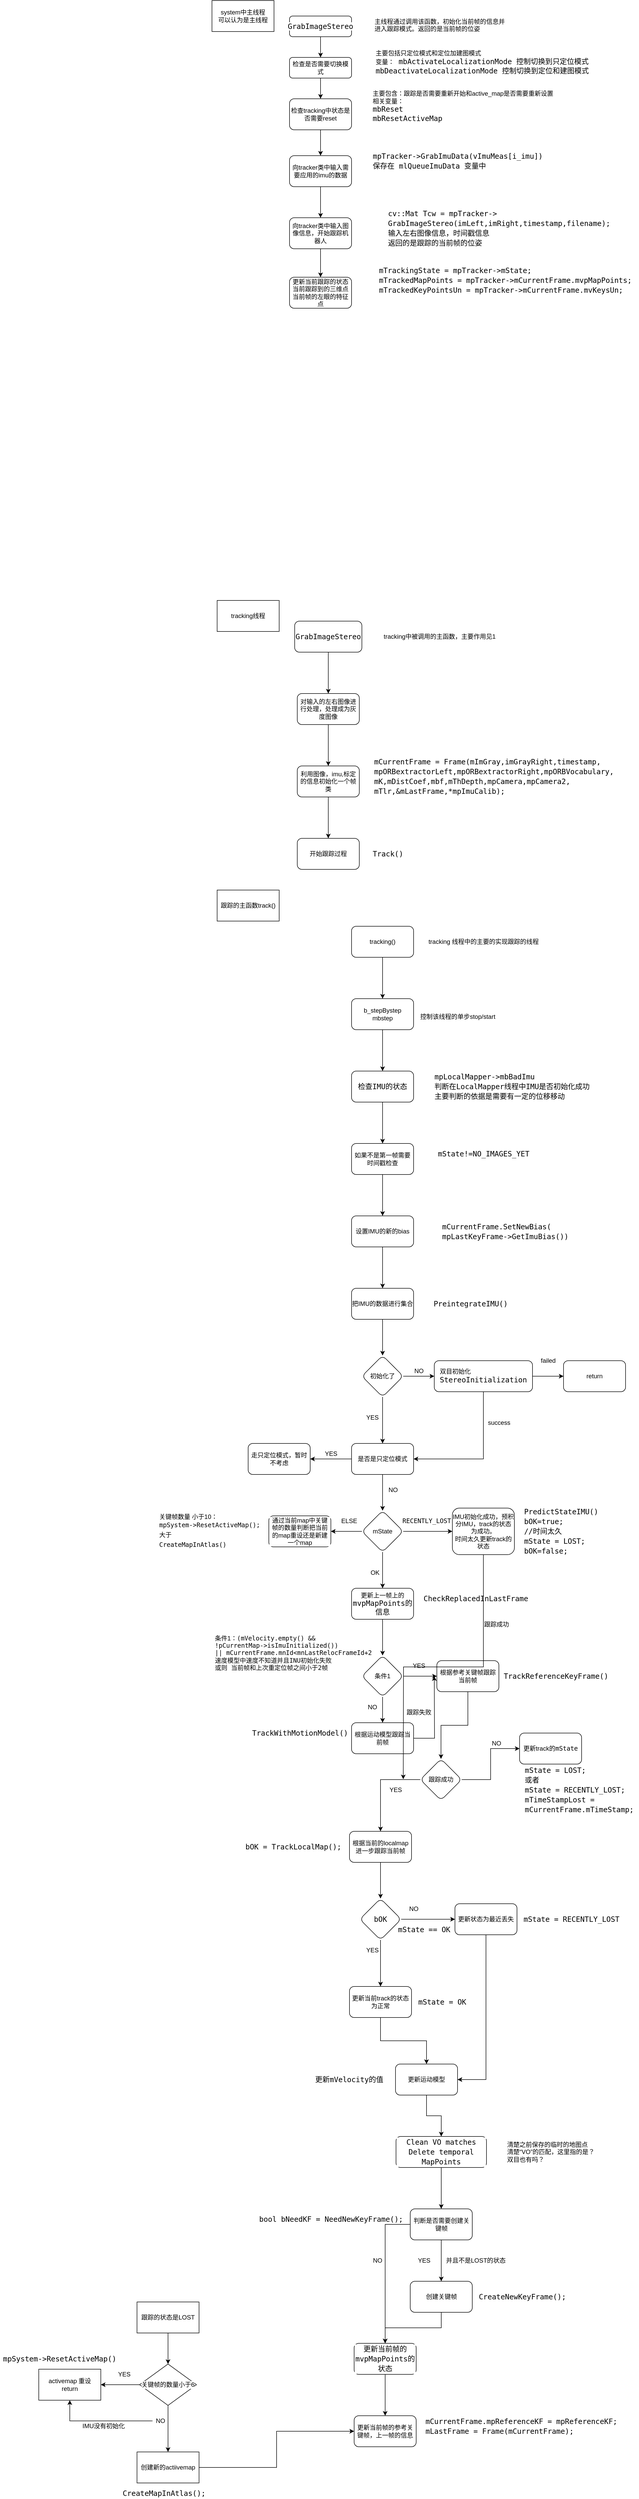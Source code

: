 <mxfile version="15.8.6" type="github">
  <diagram id="C5RBs43oDa-KdzZeNtuy" name="Page-1">
    <mxGraphModel dx="2149" dy="712" grid="1" gridSize="10" guides="1" tooltips="1" connect="1" arrows="1" fold="1" page="1" pageScale="1" pageWidth="827" pageHeight="1169" math="0" shadow="0">
      <root>
        <mxCell id="WIyWlLk6GJQsqaUBKTNV-0" />
        <mxCell id="WIyWlLk6GJQsqaUBKTNV-1" parent="WIyWlLk6GJQsqaUBKTNV-0" />
        <mxCell id="SqPZgyFbhEMVWTQlym7i-2" style="edgeStyle=orthogonalEdgeStyle;rounded=0;orthogonalLoop=1;jettySize=auto;html=1;exitX=0.5;exitY=1;exitDx=0;exitDy=0;" edge="1" parent="WIyWlLk6GJQsqaUBKTNV-1" source="WIyWlLk6GJQsqaUBKTNV-3">
          <mxGeometry relative="1" as="geometry">
            <mxPoint x="220" y="160" as="targetPoint" />
          </mxGeometry>
        </mxCell>
        <mxCell id="WIyWlLk6GJQsqaUBKTNV-3" value="&lt;div style=&quot;font-family: &amp;#34;droid sans mono&amp;#34; , &amp;#34;monospace&amp;#34; , monospace , &amp;#34;droid sans fallback&amp;#34; ; font-size: 14px ; line-height: 19px&quot;&gt;&lt;font style=&quot;vertical-align: inherit&quot;&gt;&lt;font style=&quot;vertical-align: inherit&quot;&gt;&lt;font style=&quot;vertical-align: inherit&quot;&gt;&lt;font style=&quot;vertical-align: inherit ; background-color: rgb(255 , 255 , 255)&quot;&gt;GrabImageStereo&lt;/font&gt;&lt;/font&gt;&lt;/font&gt;&lt;/font&gt;&lt;/div&gt;" style="rounded=1;whiteSpace=wrap;html=1;fontSize=12;glass=0;strokeWidth=1;shadow=0;" parent="WIyWlLk6GJQsqaUBKTNV-1" vertex="1">
          <mxGeometry x="160" y="80" width="120" height="40" as="geometry" />
        </mxCell>
        <mxCell id="SqPZgyFbhEMVWTQlym7i-6" value="" style="edgeStyle=orthogonalEdgeStyle;rounded=0;orthogonalLoop=1;jettySize=auto;html=1;fontColor=#000000;" edge="1" parent="WIyWlLk6GJQsqaUBKTNV-1" source="SqPZgyFbhEMVWTQlym7i-0" target="SqPZgyFbhEMVWTQlym7i-5">
          <mxGeometry relative="1" as="geometry" />
        </mxCell>
        <mxCell id="SqPZgyFbhEMVWTQlym7i-0" value="&lt;font style=&quot;vertical-align: inherit&quot;&gt;&lt;font style=&quot;vertical-align: inherit&quot;&gt;检查是否需要切换模式&lt;/font&gt;&lt;/font&gt;" style="rounded=1;whiteSpace=wrap;html=1;fontSize=12;glass=0;strokeWidth=1;shadow=0;" vertex="1" parent="WIyWlLk6GJQsqaUBKTNV-1">
          <mxGeometry x="160" y="160" width="120" height="40" as="geometry" />
        </mxCell>
        <mxCell id="SqPZgyFbhEMVWTQlym7i-3" value="&lt;div style=&quot;text-align: justify&quot;&gt;&lt;span&gt;&lt;font style=&quot;vertical-align: inherit&quot;&gt;&lt;font style=&quot;vertical-align: inherit&quot;&gt;&lt;font style=&quot;vertical-align: inherit&quot;&gt;&lt;font style=&quot;vertical-align: inherit&quot;&gt;主线程通过调用该函数，初始化当前帧的信息并&lt;/font&gt;&lt;/font&gt;&lt;/font&gt;&lt;/font&gt;&lt;/span&gt;&lt;/div&gt;&lt;font style=&quot;vertical-align: inherit&quot;&gt;&lt;div style=&quot;text-align: justify&quot;&gt;&lt;span&gt;&lt;font style=&quot;vertical-align: inherit&quot;&gt;&lt;font style=&quot;vertical-align: inherit&quot;&gt;&lt;font style=&quot;vertical-align: inherit&quot;&gt;&lt;font style=&quot;vertical-align: inherit&quot;&gt;进入跟踪模式。返回的是当前帧的位姿&lt;/font&gt;&lt;/font&gt;&lt;/font&gt;&lt;/font&gt;&lt;/span&gt;&lt;/div&gt;&lt;font style=&quot;vertical-align: inherit&quot;&gt;&lt;div style=&quot;text-align: justify&quot;&gt;&lt;br&gt;&lt;/div&gt;&lt;/font&gt;&lt;/font&gt;" style="text;html=1;align=center;verticalAlign=middle;resizable=0;points=[];autosize=1;strokeColor=none;fillColor=none;" vertex="1" parent="WIyWlLk6GJQsqaUBKTNV-1">
          <mxGeometry x="315" y="80" width="270" height="50" as="geometry" />
        </mxCell>
        <mxCell id="SqPZgyFbhEMVWTQlym7i-4" value="&lt;div style=&quot;text-align: justify&quot;&gt;&lt;span style=&quot;background-color: rgb(255 , 255 , 255)&quot;&gt;主要包括只定位模式和定位加建图模式&lt;/span&gt;&lt;/div&gt;&lt;div style=&quot;text-align: justify&quot;&gt;&lt;span style=&quot;background-color: rgb(255 , 255 , 255)&quot;&gt;&lt;font style=&quot;vertical-align: inherit&quot;&gt;&lt;font style=&quot;vertical-align: inherit&quot;&gt;&lt;font style=&quot;vertical-align: inherit&quot;&gt;&lt;font style=&quot;vertical-align: inherit&quot;&gt;&lt;font style=&quot;vertical-align: inherit&quot;&gt;&lt;font style=&quot;vertical-align: inherit&quot;&gt;&lt;font style=&quot;vertical-align: inherit&quot;&gt;&lt;font style=&quot;vertical-align: inherit&quot;&gt;&lt;font style=&quot;vertical-align: inherit&quot;&gt;&lt;font style=&quot;vertical-align: inherit&quot;&gt;变量：&lt;/font&gt;&lt;/font&gt;&lt;/font&gt;&lt;/font&gt;&lt;/font&gt;&lt;/font&gt;&lt;/font&gt;&lt;/font&gt;&lt;/font&gt;&lt;/font&gt;&lt;span style=&quot;font-family: &amp;#34;droid sans mono&amp;#34; , &amp;#34;monospace&amp;#34; , monospace , &amp;#34;droid sans fallback&amp;#34; ; font-size: 14px&quot;&gt;&lt;font style=&quot;vertical-align: inherit&quot;&gt;&lt;font style=&quot;vertical-align: inherit&quot;&gt;&lt;font style=&quot;vertical-align: inherit&quot;&gt;&lt;font style=&quot;vertical-align: inherit&quot;&gt; mbActivateLocalizationMode 控制切换到只定位模式&lt;/font&gt;&lt;/font&gt;&lt;/font&gt;&lt;/font&gt;&lt;/span&gt;&lt;/span&gt;&lt;/div&gt;&lt;div style=&quot;text-align: justify ; font-family: &amp;#34;droid sans mono&amp;#34; , &amp;#34;monospace&amp;#34; , monospace , &amp;#34;droid sans fallback&amp;#34; ; font-size: 14px ; line-height: 19px&quot;&gt;&lt;span style=&quot;background-color: rgb(255 , 255 , 255)&quot;&gt;mbDeactivateLocalizationMode 控制切换到定位和建图模式&lt;/span&gt;&lt;/div&gt;" style="text;html=1;align=right;verticalAlign=middle;resizable=0;points=[];autosize=1;strokeColor=none;fillColor=none;" vertex="1" parent="WIyWlLk6GJQsqaUBKTNV-1">
          <mxGeometry x="310" y="145" width="430" height="50" as="geometry" />
        </mxCell>
        <mxCell id="SqPZgyFbhEMVWTQlym7i-9" value="" style="edgeStyle=orthogonalEdgeStyle;rounded=0;orthogonalLoop=1;jettySize=auto;html=1;fontColor=#000000;" edge="1" parent="WIyWlLk6GJQsqaUBKTNV-1" source="SqPZgyFbhEMVWTQlym7i-5" target="SqPZgyFbhEMVWTQlym7i-8">
          <mxGeometry relative="1" as="geometry" />
        </mxCell>
        <mxCell id="SqPZgyFbhEMVWTQlym7i-5" value="检查tracking中状态是否需要reset" style="whiteSpace=wrap;html=1;rounded=1;shadow=0;strokeWidth=1;glass=0;" vertex="1" parent="WIyWlLk6GJQsqaUBKTNV-1">
          <mxGeometry x="160" y="240" width="120" height="60" as="geometry" />
        </mxCell>
        <mxCell id="SqPZgyFbhEMVWTQlym7i-7" value="&lt;div style=&quot;text-align: justify&quot;&gt;&lt;span style=&quot;background-color: rgb(255 , 255 , 255)&quot;&gt;主要包含：跟踪是否需要重新开始和active_map是否需要重新设置&lt;/span&gt;&lt;/div&gt;&lt;span style=&quot;background-color: rgb(255 , 255 , 255)&quot;&gt;&lt;div style=&quot;text-align: justify&quot;&gt;相关变量：&lt;/div&gt;&lt;span style=&quot;font-family: &amp;#34;droid sans mono&amp;#34; , &amp;#34;monospace&amp;#34; , monospace , &amp;#34;droid sans fallback&amp;#34; ; font-size: 14px&quot;&gt;&lt;div style=&quot;text-align: justify&quot;&gt;mbReset&lt;/div&gt;&lt;/span&gt;&lt;/span&gt;&lt;div style=&quot;text-align: justify ; font-family: &amp;#34;droid sans mono&amp;#34; , &amp;#34;monospace&amp;#34; , monospace , &amp;#34;droid sans fallback&amp;#34; ; font-size: 14px ; line-height: 19px&quot;&gt;&lt;span style=&quot;background-color: rgb(255 , 255 , 255)&quot;&gt;mbResetActiveMap&lt;/span&gt;&lt;/div&gt;" style="text;html=1;align=center;verticalAlign=middle;resizable=0;points=[];autosize=1;strokeColor=none;fillColor=none;fontColor=#000000;" vertex="1" parent="WIyWlLk6GJQsqaUBKTNV-1">
          <mxGeometry x="315" y="220" width="360" height="70" as="geometry" />
        </mxCell>
        <mxCell id="SqPZgyFbhEMVWTQlym7i-12" value="" style="edgeStyle=orthogonalEdgeStyle;rounded=0;orthogonalLoop=1;jettySize=auto;html=1;fontColor=#000000;" edge="1" parent="WIyWlLk6GJQsqaUBKTNV-1" source="SqPZgyFbhEMVWTQlym7i-8" target="SqPZgyFbhEMVWTQlym7i-11">
          <mxGeometry relative="1" as="geometry" />
        </mxCell>
        <mxCell id="SqPZgyFbhEMVWTQlym7i-8" value="向tracker类中输入需要应用的imu的数据" style="whiteSpace=wrap;html=1;rounded=1;shadow=0;strokeWidth=1;glass=0;" vertex="1" parent="WIyWlLk6GJQsqaUBKTNV-1">
          <mxGeometry x="160" y="350" width="120" height="60" as="geometry" />
        </mxCell>
        <mxCell id="SqPZgyFbhEMVWTQlym7i-10" value="&lt;div style=&quot;font-family: &amp;#34;droid sans mono&amp;#34; , &amp;#34;monospace&amp;#34; , monospace , &amp;#34;droid sans fallback&amp;#34; ; font-size: 14px ; line-height: 19px&quot;&gt;&lt;span style=&quot;background-color: rgb(255 , 255 , 255)&quot;&gt;mpTracker-&amp;gt;GrabImuData(vImuMeas[i_imu])&lt;/span&gt;&lt;/div&gt;&lt;div style=&quot;text-align: justify ; font-family: &amp;#34;droid sans mono&amp;#34; , &amp;#34;monospace&amp;#34; , monospace , &amp;#34;droid sans fallback&amp;#34; ; font-size: 14px ; line-height: 19px&quot;&gt;&lt;span style=&quot;background-color: rgb(255 , 255 , 255)&quot;&gt;保存在&amp;nbsp;&lt;/span&gt;&lt;span style=&quot;font-family: &amp;#34;droid sans mono&amp;#34; , monospace , monospace , &amp;#34;droid sans fallback&amp;#34;&quot;&gt;mlQueueImuData 变量中&lt;/span&gt;&lt;/div&gt;" style="text;html=1;align=center;verticalAlign=middle;resizable=0;points=[];autosize=1;strokeColor=none;fillColor=none;fontColor=#000000;" vertex="1" parent="WIyWlLk6GJQsqaUBKTNV-1">
          <mxGeometry x="315" y="340" width="340" height="40" as="geometry" />
        </mxCell>
        <mxCell id="SqPZgyFbhEMVWTQlym7i-15" value="" style="edgeStyle=orthogonalEdgeStyle;rounded=0;orthogonalLoop=1;jettySize=auto;html=1;fontColor=#000000;" edge="1" parent="WIyWlLk6GJQsqaUBKTNV-1" source="SqPZgyFbhEMVWTQlym7i-11" target="SqPZgyFbhEMVWTQlym7i-14">
          <mxGeometry relative="1" as="geometry" />
        </mxCell>
        <mxCell id="SqPZgyFbhEMVWTQlym7i-11" value="向tracker类中输入图像信息，开始跟踪机器人" style="whiteSpace=wrap;html=1;rounded=1;shadow=0;strokeWidth=1;glass=0;" vertex="1" parent="WIyWlLk6GJQsqaUBKTNV-1">
          <mxGeometry x="160" y="470" width="120" height="60" as="geometry" />
        </mxCell>
        <mxCell id="SqPZgyFbhEMVWTQlym7i-13" value="&lt;div style=&quot;text-align: justify ; font-family: &amp;#34;droid sans mono&amp;#34; , &amp;#34;monospace&amp;#34; , monospace , &amp;#34;droid sans fallback&amp;#34; ; font-size: 14px ; line-height: 19px&quot;&gt;&lt;span style=&quot;background-color: rgb(255 , 255 , 255)&quot;&gt;cv::Mat Tcw = mpTracker-&amp;gt;&lt;/span&gt;&lt;/div&gt;&lt;div style=&quot;text-align: justify ; font-family: &amp;#34;droid sans mono&amp;#34; , &amp;#34;monospace&amp;#34; , monospace , &amp;#34;droid sans fallback&amp;#34; ; font-size: 14px ; line-height: 19px&quot;&gt;&lt;span style=&quot;background-color: rgb(255 , 255 , 255)&quot;&gt;GrabImageStereo(imLeft,imRight,timestamp,filename);&lt;/span&gt;&lt;/div&gt;&lt;div style=&quot;text-align: justify ; font-family: &amp;#34;droid sans mono&amp;#34; , &amp;#34;monospace&amp;#34; , monospace , &amp;#34;droid sans fallback&amp;#34; ; font-size: 14px ; line-height: 19px&quot;&gt;&lt;span style=&quot;background-color: rgb(255 , 255 , 255)&quot;&gt;输入左右图像信息，时间戳信息&lt;/span&gt;&lt;/div&gt;&lt;div style=&quot;text-align: justify ; font-family: &amp;#34;droid sans mono&amp;#34; , &amp;#34;monospace&amp;#34; , monospace , &amp;#34;droid sans fallback&amp;#34; ; font-size: 14px ; line-height: 19px&quot;&gt;&lt;span style=&quot;background-color: rgb(255 , 255 , 255)&quot;&gt;返回的是跟踪的当前帧的位姿&lt;/span&gt;&lt;/div&gt;" style="text;html=1;align=center;verticalAlign=middle;resizable=0;points=[];autosize=1;strokeColor=none;fillColor=none;fontColor=#000000;" vertex="1" parent="WIyWlLk6GJQsqaUBKTNV-1">
          <mxGeometry x="340" y="450" width="450" height="80" as="geometry" />
        </mxCell>
        <mxCell id="SqPZgyFbhEMVWTQlym7i-14" value="更新当前跟踪的状态&lt;br&gt;当前跟踪到的三维点&lt;br&gt;当前帧的左眼的特征点" style="whiteSpace=wrap;html=1;rounded=1;shadow=0;strokeWidth=1;glass=0;" vertex="1" parent="WIyWlLk6GJQsqaUBKTNV-1">
          <mxGeometry x="160" y="585" width="120" height="60" as="geometry" />
        </mxCell>
        <mxCell id="SqPZgyFbhEMVWTQlym7i-16" value="&lt;div style=&quot;font-family: &amp;#34;droid sans mono&amp;#34; , &amp;#34;monospace&amp;#34; , monospace , &amp;#34;droid sans fallback&amp;#34; ; font-size: 14px ; line-height: 19px&quot;&gt;&lt;div style=&quot;text-align: justify&quot;&gt;    &lt;span style=&quot;background-color: rgb(255 , 255 , 255)&quot;&gt;mTrackingState = mpTracker-&amp;gt;mState;&lt;/span&gt;&lt;/div&gt;&lt;div style=&quot;text-align: justify&quot;&gt;    &lt;span style=&quot;background-color: rgb(255 , 255 , 255)&quot;&gt;mTrackedMapPoints = mpTracker-&amp;gt;mCurrentFrame.mvpMapPoints;&lt;/span&gt;&lt;/div&gt;&lt;div style=&quot;text-align: justify&quot;&gt;    &lt;span style=&quot;background-color: rgb(255 , 255 , 255)&quot;&gt;mTrackedKeyPointsUn = mpTracker-&amp;gt;mCurrentFrame.mvKeysUn;&lt;/span&gt;&lt;/div&gt;&lt;div style=&quot;text-align: justify&quot;&gt;&lt;span style=&quot;background-color: rgb(255 , 255 , 255)&quot;&gt;&lt;br&gt;&lt;/span&gt;&lt;/div&gt;&lt;/div&gt;" style="text;html=1;align=center;verticalAlign=middle;resizable=0;points=[];autosize=1;strokeColor=none;fillColor=none;fontColor=#000000;" vertex="1" parent="WIyWlLk6GJQsqaUBKTNV-1">
          <mxGeometry x="327" y="560" width="500" height="80" as="geometry" />
        </mxCell>
        <mxCell id="SqPZgyFbhEMVWTQlym7i-17" value="system中主线程&lt;br&gt;可以认为是主线程" style="rounded=0;whiteSpace=wrap;html=1;labelBackgroundColor=#FFFFFF;fontColor=#000000;" vertex="1" parent="WIyWlLk6GJQsqaUBKTNV-1">
          <mxGeometry x="10" y="50" width="120" height="60" as="geometry" />
        </mxCell>
        <mxCell id="SqPZgyFbhEMVWTQlym7i-18" value="tracking线程" style="rounded=0;whiteSpace=wrap;html=1;labelBackgroundColor=#FFFFFF;fontColor=#000000;" vertex="1" parent="WIyWlLk6GJQsqaUBKTNV-1">
          <mxGeometry x="20" y="1210" width="120" height="60" as="geometry" />
        </mxCell>
        <mxCell id="SqPZgyFbhEMVWTQlym7i-22" value="" style="edgeStyle=orthogonalEdgeStyle;rounded=0;orthogonalLoop=1;jettySize=auto;html=1;fontColor=#000000;" edge="1" parent="WIyWlLk6GJQsqaUBKTNV-1" source="SqPZgyFbhEMVWTQlym7i-19" target="SqPZgyFbhEMVWTQlym7i-21">
          <mxGeometry relative="1" as="geometry" />
        </mxCell>
        <mxCell id="SqPZgyFbhEMVWTQlym7i-19" value="&lt;div style=&quot;font-family: &amp;#34;droid sans mono&amp;#34; , &amp;#34;monospace&amp;#34; , monospace , &amp;#34;droid sans fallback&amp;#34; ; font-size: 14px ; line-height: 19px&quot;&gt;&lt;span style=&quot;background-color: rgb(255 , 255 , 255)&quot;&gt;GrabImageStereo&lt;/span&gt;&lt;/div&gt;" style="rounded=1;whiteSpace=wrap;html=1;labelBackgroundColor=#FFFFFF;fontColor=#000000;" vertex="1" parent="WIyWlLk6GJQsqaUBKTNV-1">
          <mxGeometry x="170" y="1250" width="130" height="60" as="geometry" />
        </mxCell>
        <mxCell id="SqPZgyFbhEMVWTQlym7i-20" value="tracking中被调用的主函数，主要作用见1" style="text;html=1;align=center;verticalAlign=middle;resizable=0;points=[];autosize=1;strokeColor=none;fillColor=none;fontColor=#000000;" vertex="1" parent="WIyWlLk6GJQsqaUBKTNV-1">
          <mxGeometry x="335" y="1270" width="230" height="20" as="geometry" />
        </mxCell>
        <mxCell id="SqPZgyFbhEMVWTQlym7i-24" value="" style="edgeStyle=orthogonalEdgeStyle;rounded=0;orthogonalLoop=1;jettySize=auto;html=1;fontColor=#000000;" edge="1" parent="WIyWlLk6GJQsqaUBKTNV-1" source="SqPZgyFbhEMVWTQlym7i-21" target="SqPZgyFbhEMVWTQlym7i-23">
          <mxGeometry relative="1" as="geometry" />
        </mxCell>
        <mxCell id="SqPZgyFbhEMVWTQlym7i-21" value="对输入的左右图像进行处理，处理成为灰度图像" style="whiteSpace=wrap;html=1;rounded=1;fontColor=#000000;labelBackgroundColor=#FFFFFF;" vertex="1" parent="WIyWlLk6GJQsqaUBKTNV-1">
          <mxGeometry x="175" y="1390" width="120" height="60" as="geometry" />
        </mxCell>
        <mxCell id="SqPZgyFbhEMVWTQlym7i-27" value="" style="edgeStyle=orthogonalEdgeStyle;rounded=0;orthogonalLoop=1;jettySize=auto;html=1;fontColor=#000000;" edge="1" parent="WIyWlLk6GJQsqaUBKTNV-1" source="SqPZgyFbhEMVWTQlym7i-23" target="SqPZgyFbhEMVWTQlym7i-26">
          <mxGeometry relative="1" as="geometry" />
        </mxCell>
        <mxCell id="SqPZgyFbhEMVWTQlym7i-23" value="利用图像，imu,标定的信息初始化一个帧类" style="whiteSpace=wrap;html=1;rounded=1;fontColor=#000000;labelBackgroundColor=#FFFFFF;" vertex="1" parent="WIyWlLk6GJQsqaUBKTNV-1">
          <mxGeometry x="175" y="1530" width="120" height="60" as="geometry" />
        </mxCell>
        <mxCell id="SqPZgyFbhEMVWTQlym7i-25" value="&lt;div style=&quot;text-align: justify ; font-family: &amp;#34;droid sans mono&amp;#34; , &amp;#34;monospace&amp;#34; , monospace , &amp;#34;droid sans fallback&amp;#34; ; font-size: 14px ; line-height: 19px&quot;&gt;&lt;span style=&quot;background-color: rgb(255 , 255 , 255)&quot;&gt;mCurrentFrame = Frame(mImGray,imGrayRight,timestamp,&lt;/span&gt;&lt;/div&gt;&lt;div style=&quot;text-align: justify ; font-family: &amp;#34;droid sans mono&amp;#34; , &amp;#34;monospace&amp;#34; , monospace , &amp;#34;droid sans fallback&amp;#34; ; font-size: 14px ; line-height: 19px&quot;&gt;&lt;span style=&quot;background-color: rgb(255 , 255 , 255)&quot;&gt;mpORBextractorLeft,mpORBextractorRight,mpORBVocabulary,&lt;/span&gt;&lt;/div&gt;&lt;div style=&quot;text-align: justify ; font-family: &amp;#34;droid sans mono&amp;#34; , &amp;#34;monospace&amp;#34; , monospace , &amp;#34;droid sans fallback&amp;#34; ; font-size: 14px ; line-height: 19px&quot;&gt;&lt;span style=&quot;background-color: rgb(255 , 255 , 255)&quot;&gt;mK,mDistCoef,mbf,mThDepth,mpCamera,mpCamera2,&lt;/span&gt;&lt;/div&gt;&lt;div style=&quot;text-align: justify ; font-family: &amp;#34;droid sans mono&amp;#34; , &amp;#34;monospace&amp;#34; , monospace , &amp;#34;droid sans fallback&amp;#34; ; font-size: 14px ; line-height: 19px&quot;&gt;&lt;span style=&quot;background-color: rgb(255 , 255 , 255)&quot;&gt;mTlr,&amp;amp;mLastFrame,*mpImuCalib);&lt;/span&gt;&lt;/div&gt;" style="text;html=1;align=center;verticalAlign=middle;resizable=0;points=[];autosize=1;strokeColor=none;fillColor=none;fontColor=#000000;" vertex="1" parent="WIyWlLk6GJQsqaUBKTNV-1">
          <mxGeometry x="315" y="1510" width="480" height="80" as="geometry" />
        </mxCell>
        <mxCell id="SqPZgyFbhEMVWTQlym7i-26" value="开始跟踪过程" style="whiteSpace=wrap;html=1;rounded=1;fontColor=#000000;labelBackgroundColor=#FFFFFF;" vertex="1" parent="WIyWlLk6GJQsqaUBKTNV-1">
          <mxGeometry x="175" y="1670" width="120" height="60" as="geometry" />
        </mxCell>
        <mxCell id="SqPZgyFbhEMVWTQlym7i-28" value="&lt;div style=&quot;font-family: &amp;#34;droid sans mono&amp;#34; , &amp;#34;monospace&amp;#34; , monospace , &amp;#34;droid sans fallback&amp;#34; ; font-size: 14px ; line-height: 19px&quot;&gt;&lt;span style=&quot;background-color: rgb(255 , 255 , 255)&quot;&gt;Track()&lt;/span&gt;&lt;/div&gt;" style="text;html=1;align=center;verticalAlign=middle;resizable=0;points=[];autosize=1;strokeColor=none;fillColor=none;fontColor=#000000;" vertex="1" parent="WIyWlLk6GJQsqaUBKTNV-1">
          <mxGeometry x="315" y="1690" width="70" height="20" as="geometry" />
        </mxCell>
        <mxCell id="SqPZgyFbhEMVWTQlym7i-29" value="跟踪的主函数track()" style="whiteSpace=wrap;html=1;labelBackgroundColor=#FFFFFF;fontColor=#000000;" vertex="1" parent="WIyWlLk6GJQsqaUBKTNV-1">
          <mxGeometry x="20" y="1770" width="120" height="60" as="geometry" />
        </mxCell>
        <mxCell id="SqPZgyFbhEMVWTQlym7i-36" value="" style="edgeStyle=orthogonalEdgeStyle;rounded=0;orthogonalLoop=1;jettySize=auto;html=1;fontColor=#000000;" edge="1" parent="WIyWlLk6GJQsqaUBKTNV-1" source="SqPZgyFbhEMVWTQlym7i-30" target="SqPZgyFbhEMVWTQlym7i-35">
          <mxGeometry relative="1" as="geometry" />
        </mxCell>
        <mxCell id="SqPZgyFbhEMVWTQlym7i-30" value="tracking()" style="rounded=1;whiteSpace=wrap;html=1;labelBackgroundColor=#FFFFFF;fontColor=#000000;" vertex="1" parent="WIyWlLk6GJQsqaUBKTNV-1">
          <mxGeometry x="280" y="1840" width="120" height="60" as="geometry" />
        </mxCell>
        <mxCell id="SqPZgyFbhEMVWTQlym7i-33" value="&lt;span style=&quot;background-color: rgb(255 , 255 , 255)&quot;&gt;tracking 线程中的主要的实现跟踪的线程&lt;/span&gt;" style="text;html=1;align=center;verticalAlign=middle;resizable=0;points=[];autosize=1;strokeColor=none;fillColor=none;fontColor=#000000;" vertex="1" parent="WIyWlLk6GJQsqaUBKTNV-1">
          <mxGeometry x="420" y="1860" width="230" height="20" as="geometry" />
        </mxCell>
        <mxCell id="SqPZgyFbhEMVWTQlym7i-34" value="&lt;span style=&quot;background-color: rgb(255 , 255 , 255)&quot;&gt;控制该线程的单步stop/start&lt;/span&gt;" style="text;html=1;align=center;verticalAlign=middle;resizable=0;points=[];autosize=1;strokeColor=none;fillColor=none;fontColor=#000000;" vertex="1" parent="WIyWlLk6GJQsqaUBKTNV-1">
          <mxGeometry x="405" y="2005" width="160" height="20" as="geometry" />
        </mxCell>
        <mxCell id="SqPZgyFbhEMVWTQlym7i-43" value="" style="edgeStyle=orthogonalEdgeStyle;rounded=0;orthogonalLoop=1;jettySize=auto;html=1;fontColor=#000000;" edge="1" parent="WIyWlLk6GJQsqaUBKTNV-1" source="SqPZgyFbhEMVWTQlym7i-35" target="SqPZgyFbhEMVWTQlym7i-42">
          <mxGeometry relative="1" as="geometry" />
        </mxCell>
        <mxCell id="SqPZgyFbhEMVWTQlym7i-35" value="&lt;span&gt;b_stepBystep&lt;/span&gt;&lt;br&gt;&lt;span&gt;mbstep&lt;/span&gt;" style="whiteSpace=wrap;html=1;rounded=1;fontColor=#000000;labelBackgroundColor=#FFFFFF;" vertex="1" parent="WIyWlLk6GJQsqaUBKTNV-1">
          <mxGeometry x="280" y="1980" width="120" height="60" as="geometry" />
        </mxCell>
        <mxCell id="SqPZgyFbhEMVWTQlym7i-41" value="&lt;div style=&quot;text-align: justify ; font-family: &amp;#34;droid sans mono&amp;#34; , &amp;#34;monospace&amp;#34; , monospace , &amp;#34;droid sans fallback&amp;#34; ; font-size: 14px ; line-height: 19px&quot;&gt;&lt;span style=&quot;background-color: rgb(255 , 255 , 255)&quot;&gt;mpLocalMapper-&amp;gt;mbBadImu&lt;/span&gt;&lt;/div&gt;&lt;div style=&quot;text-align: justify ; font-family: &amp;#34;droid sans mono&amp;#34; , &amp;#34;monospace&amp;#34; , monospace , &amp;#34;droid sans fallback&amp;#34; ; font-size: 14px ; line-height: 19px&quot;&gt;&lt;span style=&quot;background-color: rgb(255 , 255 , 255)&quot;&gt;判断在LocalMapper线程中IMU是否初始化成功&lt;/span&gt;&lt;/div&gt;&lt;div style=&quot;text-align: justify ; font-family: &amp;#34;droid sans mono&amp;#34; , &amp;#34;monospace&amp;#34; , monospace , &amp;#34;droid sans fallback&amp;#34; ; font-size: 14px ; line-height: 19px&quot;&gt;&lt;span style=&quot;background-color: rgb(255 , 255 , 255)&quot;&gt;主要判断的依据是需要有一定的位移移动&lt;/span&gt;&lt;/div&gt;" style="text;html=1;align=center;verticalAlign=middle;resizable=0;points=[];autosize=1;strokeColor=none;fillColor=none;fontColor=#000000;" vertex="1" parent="WIyWlLk6GJQsqaUBKTNV-1">
          <mxGeometry x="430" y="2120" width="320" height="60" as="geometry" />
        </mxCell>
        <mxCell id="SqPZgyFbhEMVWTQlym7i-45" value="" style="edgeStyle=orthogonalEdgeStyle;rounded=0;orthogonalLoop=1;jettySize=auto;html=1;fontColor=#000000;" edge="1" parent="WIyWlLk6GJQsqaUBKTNV-1" source="SqPZgyFbhEMVWTQlym7i-42" target="SqPZgyFbhEMVWTQlym7i-44">
          <mxGeometry relative="1" as="geometry" />
        </mxCell>
        <mxCell id="SqPZgyFbhEMVWTQlym7i-42" value="&lt;span style=&quot;font-family: &amp;#34;droid sans mono&amp;#34; , &amp;#34;monospace&amp;#34; , monospace , &amp;#34;droid sans fallback&amp;#34; ; font-size: 14px&quot;&gt;检查IMU的状态&lt;/span&gt;" style="whiteSpace=wrap;html=1;rounded=1;fontColor=#000000;labelBackgroundColor=#FFFFFF;" vertex="1" parent="WIyWlLk6GJQsqaUBKTNV-1">
          <mxGeometry x="280" y="2120" width="120" height="60" as="geometry" />
        </mxCell>
        <mxCell id="SqPZgyFbhEMVWTQlym7i-48" value="" style="edgeStyle=orthogonalEdgeStyle;rounded=0;orthogonalLoop=1;jettySize=auto;html=1;fontColor=#000000;" edge="1" parent="WIyWlLk6GJQsqaUBKTNV-1" source="SqPZgyFbhEMVWTQlym7i-44" target="SqPZgyFbhEMVWTQlym7i-47">
          <mxGeometry relative="1" as="geometry" />
        </mxCell>
        <mxCell id="SqPZgyFbhEMVWTQlym7i-44" value="如果不是第一帧需要时间戳检查" style="whiteSpace=wrap;html=1;rounded=1;fontColor=#000000;labelBackgroundColor=#FFFFFF;" vertex="1" parent="WIyWlLk6GJQsqaUBKTNV-1">
          <mxGeometry x="280" y="2260" width="120" height="60" as="geometry" />
        </mxCell>
        <mxCell id="SqPZgyFbhEMVWTQlym7i-46" value="&lt;div style=&quot;font-family: &amp;#34;droid sans mono&amp;#34; , &amp;#34;monospace&amp;#34; , monospace , &amp;#34;droid sans fallback&amp;#34; ; font-size: 14px ; line-height: 19px&quot;&gt;&lt;span style=&quot;background-color: rgb(255 , 255 , 255)&quot;&gt;mState!=NO_IMAGES_YET&lt;/span&gt;&lt;/div&gt;" style="text;html=1;align=center;verticalAlign=middle;resizable=0;points=[];autosize=1;strokeColor=none;fillColor=none;fontColor=#000000;" vertex="1" parent="WIyWlLk6GJQsqaUBKTNV-1">
          <mxGeometry x="440" y="2270" width="190" height="20" as="geometry" />
        </mxCell>
        <mxCell id="SqPZgyFbhEMVWTQlym7i-51" value="" style="edgeStyle=orthogonalEdgeStyle;rounded=0;orthogonalLoop=1;jettySize=auto;html=1;fontColor=#000000;" edge="1" parent="WIyWlLk6GJQsqaUBKTNV-1" source="SqPZgyFbhEMVWTQlym7i-47" target="SqPZgyFbhEMVWTQlym7i-50">
          <mxGeometry relative="1" as="geometry" />
        </mxCell>
        <mxCell id="SqPZgyFbhEMVWTQlym7i-47" value="设置IMU的新的bias" style="whiteSpace=wrap;html=1;rounded=1;fontColor=#000000;labelBackgroundColor=#FFFFFF;" vertex="1" parent="WIyWlLk6GJQsqaUBKTNV-1">
          <mxGeometry x="280" y="2400" width="120" height="60" as="geometry" />
        </mxCell>
        <mxCell id="SqPZgyFbhEMVWTQlym7i-49" value="&lt;div style=&quot;text-align: justify ; font-family: &amp;#34;droid sans mono&amp;#34; , &amp;#34;monospace&amp;#34; , monospace , &amp;#34;droid sans fallback&amp;#34; ; font-size: 14px ; line-height: 19px&quot;&gt;&lt;span style=&quot;background-color: rgb(255 , 255 , 255)&quot;&gt;mCurrentFrame.SetNewBias(&lt;/span&gt;&lt;/div&gt;&lt;div style=&quot;text-align: justify ; font-family: &amp;#34;droid sans mono&amp;#34; , &amp;#34;monospace&amp;#34; , monospace , &amp;#34;droid sans fallback&amp;#34; ; font-size: 14px ; line-height: 19px&quot;&gt;&lt;span style=&quot;background-color: rgb(255 , 255 , 255)&quot;&gt;mpLastKeyFrame-&amp;gt;GetImuBias())&lt;/span&gt;&lt;/div&gt;" style="text;html=1;align=center;verticalAlign=middle;resizable=0;points=[];autosize=1;strokeColor=none;fillColor=none;fontColor=#000000;" vertex="1" parent="WIyWlLk6GJQsqaUBKTNV-1">
          <mxGeometry x="447" y="2410" width="260" height="40" as="geometry" />
        </mxCell>
        <mxCell id="SqPZgyFbhEMVWTQlym7i-56" value="" style="edgeStyle=orthogonalEdgeStyle;rounded=0;orthogonalLoop=1;jettySize=auto;html=1;fontColor=#000000;" edge="1" parent="WIyWlLk6GJQsqaUBKTNV-1" source="SqPZgyFbhEMVWTQlym7i-50" target="SqPZgyFbhEMVWTQlym7i-55">
          <mxGeometry relative="1" as="geometry" />
        </mxCell>
        <mxCell id="SqPZgyFbhEMVWTQlym7i-50" value="把IMU的数据进行集合" style="whiteSpace=wrap;html=1;rounded=1;fontColor=#000000;labelBackgroundColor=#FFFFFF;" vertex="1" parent="WIyWlLk6GJQsqaUBKTNV-1">
          <mxGeometry x="280" y="2540" width="120" height="60" as="geometry" />
        </mxCell>
        <mxCell id="SqPZgyFbhEMVWTQlym7i-52" value="&lt;div style=&quot;font-family: &amp;#34;droid sans mono&amp;#34; , &amp;#34;monospace&amp;#34; , monospace , &amp;#34;droid sans fallback&amp;#34; ; font-size: 14px ; line-height: 19px&quot;&gt;&lt;span style=&quot;background-color: rgb(255 , 255 , 255)&quot;&gt;PreintegrateIMU()&lt;/span&gt;&lt;/div&gt;" style="text;html=1;align=center;verticalAlign=middle;resizable=0;points=[];autosize=1;strokeColor=none;fillColor=none;fontColor=#000000;" vertex="1" parent="WIyWlLk6GJQsqaUBKTNV-1">
          <mxGeometry x="430" y="2560" width="160" height="20" as="geometry" />
        </mxCell>
        <mxCell id="SqPZgyFbhEMVWTQlym7i-58" value="" style="edgeStyle=orthogonalEdgeStyle;rounded=0;orthogonalLoop=1;jettySize=auto;html=1;fontColor=#000000;" edge="1" parent="WIyWlLk6GJQsqaUBKTNV-1" source="SqPZgyFbhEMVWTQlym7i-55" target="SqPZgyFbhEMVWTQlym7i-57">
          <mxGeometry relative="1" as="geometry" />
        </mxCell>
        <mxCell id="SqPZgyFbhEMVWTQlym7i-61" value="" style="edgeStyle=orthogonalEdgeStyle;rounded=0;orthogonalLoop=1;jettySize=auto;html=1;fontColor=#000000;" edge="1" parent="WIyWlLk6GJQsqaUBKTNV-1" source="SqPZgyFbhEMVWTQlym7i-55" target="SqPZgyFbhEMVWTQlym7i-60">
          <mxGeometry relative="1" as="geometry" />
        </mxCell>
        <mxCell id="SqPZgyFbhEMVWTQlym7i-55" value="初始化了" style="rhombus;whiteSpace=wrap;html=1;rounded=1;fontColor=#000000;labelBackgroundColor=#FFFFFF;" vertex="1" parent="WIyWlLk6GJQsqaUBKTNV-1">
          <mxGeometry x="300" y="2670" width="80" height="80" as="geometry" />
        </mxCell>
        <mxCell id="SqPZgyFbhEMVWTQlym7i-63" style="edgeStyle=orthogonalEdgeStyle;rounded=0;orthogonalLoop=1;jettySize=auto;html=1;exitX=0.5;exitY=1;exitDx=0;exitDy=0;entryX=1;entryY=0.5;entryDx=0;entryDy=0;fontColor=#000000;" edge="1" parent="WIyWlLk6GJQsqaUBKTNV-1" source="SqPZgyFbhEMVWTQlym7i-57" target="SqPZgyFbhEMVWTQlym7i-60">
          <mxGeometry relative="1" as="geometry" />
        </mxCell>
        <mxCell id="SqPZgyFbhEMVWTQlym7i-66" value="" style="edgeStyle=orthogonalEdgeStyle;rounded=0;orthogonalLoop=1;jettySize=auto;html=1;fontColor=#000000;" edge="1" parent="WIyWlLk6GJQsqaUBKTNV-1" source="SqPZgyFbhEMVWTQlym7i-57" target="SqPZgyFbhEMVWTQlym7i-65">
          <mxGeometry relative="1" as="geometry" />
        </mxCell>
        <mxCell id="SqPZgyFbhEMVWTQlym7i-57" value="&lt;div style=&quot;text-align: justify&quot;&gt;双目初始化&lt;/div&gt;&lt;div style=&quot;text-align: justify ; font-family: &amp;#34;droid sans mono&amp;#34; , &amp;#34;monospace&amp;#34; , monospace , &amp;#34;droid sans fallback&amp;#34; ; font-size: 14px ; line-height: 19px&quot;&gt;&lt;span style=&quot;background-color: rgb(255 , 255 , 255)&quot;&gt;StereoInitialization&lt;/span&gt;&lt;/div&gt;" style="whiteSpace=wrap;html=1;rounded=1;fontColor=#000000;labelBackgroundColor=#FFFFFF;" vertex="1" parent="WIyWlLk6GJQsqaUBKTNV-1">
          <mxGeometry x="440" y="2680" width="190" height="60" as="geometry" />
        </mxCell>
        <mxCell id="SqPZgyFbhEMVWTQlym7i-59" value="NO" style="text;html=1;align=center;verticalAlign=middle;resizable=0;points=[];autosize=1;strokeColor=none;fillColor=none;fontColor=#000000;" vertex="1" parent="WIyWlLk6GJQsqaUBKTNV-1">
          <mxGeometry x="395" y="2690" width="30" height="20" as="geometry" />
        </mxCell>
        <mxCell id="SqPZgyFbhEMVWTQlym7i-69" value="" style="edgeStyle=orthogonalEdgeStyle;rounded=0;orthogonalLoop=1;jettySize=auto;html=1;fontColor=#000000;" edge="1" parent="WIyWlLk6GJQsqaUBKTNV-1" source="SqPZgyFbhEMVWTQlym7i-60" target="SqPZgyFbhEMVWTQlym7i-68">
          <mxGeometry relative="1" as="geometry" />
        </mxCell>
        <mxCell id="SqPZgyFbhEMVWTQlym7i-75" value="" style="edgeStyle=orthogonalEdgeStyle;rounded=0;orthogonalLoop=1;jettySize=auto;html=1;fontColor=#000000;" edge="1" parent="WIyWlLk6GJQsqaUBKTNV-1" source="SqPZgyFbhEMVWTQlym7i-60" target="SqPZgyFbhEMVWTQlym7i-74">
          <mxGeometry relative="1" as="geometry" />
        </mxCell>
        <mxCell id="SqPZgyFbhEMVWTQlym7i-60" value="是否是只定位模式" style="whiteSpace=wrap;html=1;rounded=1;fontColor=#000000;labelBackgroundColor=#FFFFFF;" vertex="1" parent="WIyWlLk6GJQsqaUBKTNV-1">
          <mxGeometry x="280" y="2840" width="120" height="60" as="geometry" />
        </mxCell>
        <mxCell id="SqPZgyFbhEMVWTQlym7i-62" value="YES" style="text;html=1;align=center;verticalAlign=middle;resizable=0;points=[];autosize=1;strokeColor=none;fillColor=none;fontColor=#000000;" vertex="1" parent="WIyWlLk6GJQsqaUBKTNV-1">
          <mxGeometry x="300" y="2780" width="40" height="20" as="geometry" />
        </mxCell>
        <mxCell id="SqPZgyFbhEMVWTQlym7i-64" value="success" style="text;html=1;align=center;verticalAlign=middle;resizable=0;points=[];autosize=1;strokeColor=none;fillColor=none;fontColor=#000000;" vertex="1" parent="WIyWlLk6GJQsqaUBKTNV-1">
          <mxGeometry x="535" y="2790" width="60" height="20" as="geometry" />
        </mxCell>
        <mxCell id="SqPZgyFbhEMVWTQlym7i-65" value="return" style="whiteSpace=wrap;html=1;rounded=1;fontColor=#000000;labelBackgroundColor=#FFFFFF;" vertex="1" parent="WIyWlLk6GJQsqaUBKTNV-1">
          <mxGeometry x="690" y="2680" width="120" height="60" as="geometry" />
        </mxCell>
        <mxCell id="SqPZgyFbhEMVWTQlym7i-67" value="failed" style="text;html=1;align=center;verticalAlign=middle;resizable=0;points=[];autosize=1;strokeColor=none;fillColor=none;fontColor=#000000;" vertex="1" parent="WIyWlLk6GJQsqaUBKTNV-1">
          <mxGeometry x="640" y="2670" width="40" height="20" as="geometry" />
        </mxCell>
        <mxCell id="SqPZgyFbhEMVWTQlym7i-68" value="走只定位模式，暂时不考虑" style="whiteSpace=wrap;html=1;rounded=1;fontColor=#000000;labelBackgroundColor=#FFFFFF;" vertex="1" parent="WIyWlLk6GJQsqaUBKTNV-1">
          <mxGeometry x="80" y="2840" width="120" height="60" as="geometry" />
        </mxCell>
        <mxCell id="SqPZgyFbhEMVWTQlym7i-70" value="YES" style="text;html=1;align=center;verticalAlign=middle;resizable=0;points=[];autosize=1;strokeColor=none;fillColor=none;fontColor=#000000;" vertex="1" parent="WIyWlLk6GJQsqaUBKTNV-1">
          <mxGeometry x="220" y="2850" width="40" height="20" as="geometry" />
        </mxCell>
        <mxCell id="SqPZgyFbhEMVWTQlym7i-73" value="NO" style="text;html=1;align=center;verticalAlign=middle;resizable=0;points=[];autosize=1;strokeColor=none;fillColor=none;fontColor=#000000;" vertex="1" parent="WIyWlLk6GJQsqaUBKTNV-1">
          <mxGeometry x="345" y="2920" width="30" height="20" as="geometry" />
        </mxCell>
        <mxCell id="SqPZgyFbhEMVWTQlym7i-80" value="" style="edgeStyle=orthogonalEdgeStyle;rounded=0;orthogonalLoop=1;jettySize=auto;html=1;fontColor=#000000;" edge="1" parent="WIyWlLk6GJQsqaUBKTNV-1" source="SqPZgyFbhEMVWTQlym7i-74" target="SqPZgyFbhEMVWTQlym7i-79">
          <mxGeometry relative="1" as="geometry" />
        </mxCell>
        <mxCell id="SqPZgyFbhEMVWTQlym7i-113" value="" style="edgeStyle=orthogonalEdgeStyle;rounded=0;orthogonalLoop=1;jettySize=auto;html=1;fontSize=12;fontColor=#000000;" edge="1" parent="WIyWlLk6GJQsqaUBKTNV-1" source="SqPZgyFbhEMVWTQlym7i-74" target="SqPZgyFbhEMVWTQlym7i-112">
          <mxGeometry relative="1" as="geometry" />
        </mxCell>
        <mxCell id="SqPZgyFbhEMVWTQlym7i-116" value="" style="edgeStyle=orthogonalEdgeStyle;rounded=0;orthogonalLoop=1;jettySize=auto;html=1;fontSize=12;fontColor=#000000;" edge="1" parent="WIyWlLk6GJQsqaUBKTNV-1" source="SqPZgyFbhEMVWTQlym7i-74" target="SqPZgyFbhEMVWTQlym7i-115">
          <mxGeometry relative="1" as="geometry" />
        </mxCell>
        <mxCell id="SqPZgyFbhEMVWTQlym7i-74" value="mState" style="rhombus;whiteSpace=wrap;html=1;rounded=1;fontColor=#000000;labelBackgroundColor=#FFFFFF;" vertex="1" parent="WIyWlLk6GJQsqaUBKTNV-1">
          <mxGeometry x="300" y="2970" width="80" height="80" as="geometry" />
        </mxCell>
        <mxCell id="SqPZgyFbhEMVWTQlym7i-78" value="&lt;div style=&quot;font-family: &amp;#34;droid sans mono&amp;#34; , &amp;#34;monospace&amp;#34; , monospace , &amp;#34;droid sans fallback&amp;#34; ; line-height: 19px&quot;&gt;&lt;span style=&quot;background-color: rgb(255 , 255 , 255)&quot;&gt;&lt;font style=&quot;font-size: 12px&quot;&gt;RECENTLY_LOST&lt;/font&gt;&lt;/span&gt;&lt;/div&gt;" style="text;html=1;align=center;verticalAlign=middle;resizable=0;points=[];autosize=1;strokeColor=none;fillColor=none;fontColor=#000000;" vertex="1" parent="WIyWlLk6GJQsqaUBKTNV-1">
          <mxGeometry x="370" y="2980" width="110" height="20" as="geometry" />
        </mxCell>
        <mxCell id="SqPZgyFbhEMVWTQlym7i-85" value="" style="edgeStyle=orthogonalEdgeStyle;rounded=0;orthogonalLoop=1;jettySize=auto;html=1;fontColor=#000000;" edge="1" parent="WIyWlLk6GJQsqaUBKTNV-1" source="SqPZgyFbhEMVWTQlym7i-79" target="SqPZgyFbhEMVWTQlym7i-84">
          <mxGeometry relative="1" as="geometry" />
        </mxCell>
        <mxCell id="SqPZgyFbhEMVWTQlym7i-79" value="&lt;span style=&quot;background-color: rgb(255 , 255 , 255)&quot;&gt;更新上一帧上的&lt;span style=&quot;font-family: &amp;#34;droid sans mono&amp;#34; , &amp;#34;monospace&amp;#34; , monospace , &amp;#34;droid sans fallback&amp;#34; ; font-size: 14px&quot;&gt;mvpMapPoints的信息&lt;/span&gt;&lt;/span&gt;" style="whiteSpace=wrap;html=1;rounded=1;fontColor=#000000;labelBackgroundColor=#FFFFFF;" vertex="1" parent="WIyWlLk6GJQsqaUBKTNV-1">
          <mxGeometry x="280" y="3120" width="120" height="60" as="geometry" />
        </mxCell>
        <mxCell id="SqPZgyFbhEMVWTQlym7i-81" value="OK" style="text;html=1;align=center;verticalAlign=middle;resizable=0;points=[];autosize=1;strokeColor=none;fillColor=none;fontColor=#000000;" vertex="1" parent="WIyWlLk6GJQsqaUBKTNV-1">
          <mxGeometry x="310" y="3080" width="30" height="20" as="geometry" />
        </mxCell>
        <mxCell id="SqPZgyFbhEMVWTQlym7i-83" value="&lt;div style=&quot;font-family: &amp;#34;droid sans mono&amp;#34; , &amp;#34;monospace&amp;#34; , monospace , &amp;#34;droid sans fallback&amp;#34; ; font-size: 14px ; line-height: 19px&quot;&gt;&lt;span style=&quot;background-color: rgb(255 , 255 , 255)&quot;&gt;CheckReplacedInLastFrame&lt;/span&gt;&lt;/div&gt;" style="text;html=1;align=center;verticalAlign=middle;resizable=0;points=[];autosize=1;strokeColor=none;fillColor=none;fontColor=#000000;" vertex="1" parent="WIyWlLk6GJQsqaUBKTNV-1">
          <mxGeometry x="410" y="3130" width="220" height="20" as="geometry" />
        </mxCell>
        <mxCell id="SqPZgyFbhEMVWTQlym7i-88" value="" style="edgeStyle=orthogonalEdgeStyle;rounded=0;orthogonalLoop=1;jettySize=auto;html=1;fontSize=12;fontColor=#000000;" edge="1" parent="WIyWlLk6GJQsqaUBKTNV-1" source="SqPZgyFbhEMVWTQlym7i-84" target="SqPZgyFbhEMVWTQlym7i-87">
          <mxGeometry relative="1" as="geometry" />
        </mxCell>
        <mxCell id="SqPZgyFbhEMVWTQlym7i-91" value="" style="edgeStyle=orthogonalEdgeStyle;rounded=0;orthogonalLoop=1;jettySize=auto;html=1;fontSize=12;fontColor=#000000;" edge="1" parent="WIyWlLk6GJQsqaUBKTNV-1" source="SqPZgyFbhEMVWTQlym7i-84" target="SqPZgyFbhEMVWTQlym7i-90">
          <mxGeometry relative="1" as="geometry" />
        </mxCell>
        <mxCell id="SqPZgyFbhEMVWTQlym7i-84" value="条件1" style="rhombus;whiteSpace=wrap;html=1;rounded=1;fontColor=#000000;labelBackgroundColor=#FFFFFF;" vertex="1" parent="WIyWlLk6GJQsqaUBKTNV-1">
          <mxGeometry x="300" y="3250" width="80" height="80" as="geometry" />
        </mxCell>
        <mxCell id="SqPZgyFbhEMVWTQlym7i-86" value="&lt;div style=&quot;text-align: justify&quot;&gt;&lt;font style=&quot;font-size: 12px&quot;&gt;&lt;span style=&quot;background-color: rgb(255 , 255 , 255)&quot;&gt;条件1：&lt;/span&gt;&lt;span style=&quot;font-family: &amp;#34;droid sans mono&amp;#34; , &amp;#34;monospace&amp;#34; , monospace , &amp;#34;droid sans fallback&amp;#34;&quot;&gt;(&lt;/span&gt;&lt;span style=&quot;font-family: &amp;#34;droid sans mono&amp;#34; , &amp;#34;monospace&amp;#34; , monospace , &amp;#34;droid sans fallback&amp;#34;&quot;&gt;mVelocity&lt;/span&gt;&lt;span style=&quot;font-family: &amp;#34;droid sans mono&amp;#34; , &amp;#34;monospace&amp;#34; , monospace , &amp;#34;droid sans fallback&amp;#34;&quot;&gt;.&lt;/span&gt;&lt;span style=&quot;font-family: &amp;#34;droid sans mono&amp;#34; , &amp;#34;monospace&amp;#34; , monospace , &amp;#34;droid sans fallback&amp;#34;&quot;&gt;empty&lt;/span&gt;&lt;span style=&quot;font-family: &amp;#34;droid sans mono&amp;#34; , &amp;#34;monospace&amp;#34; , monospace , &amp;#34;droid sans fallback&amp;#34;&quot;&gt;() &amp;amp;&amp;amp;&lt;/span&gt;&lt;/font&gt;&lt;/div&gt;&lt;span style=&quot;background-color: rgb(255 , 255 , 255)&quot;&gt;&lt;span style=&quot;font-family: &amp;#34;droid sans mono&amp;#34; , &amp;#34;monospace&amp;#34; , monospace , &amp;#34;droid sans fallback&amp;#34;&quot;&gt;&lt;font style=&quot;font-size: 12px&quot;&gt;&lt;div style=&quot;text-align: justify&quot;&gt;!pCurrentMap-&amp;gt;isImuInitialized())&amp;nbsp;&lt;/div&gt;&lt;div style=&quot;text-align: justify&quot;&gt;|| mCurrentFrame.mnId&amp;lt;mnLastRelocFrameId+2&lt;/div&gt;&lt;div style=&quot;text-align: justify&quot;&gt;速度模型中速度不知道并且INU初始化失败&lt;/div&gt;&lt;div style=&quot;text-align: justify&quot;&gt;或则 当前帧和上次重定位帧之间小于2帧&lt;/div&gt;&lt;/font&gt;&lt;/span&gt;&lt;/span&gt;" style="text;html=1;align=center;verticalAlign=middle;resizable=0;points=[];autosize=1;strokeColor=none;fillColor=none;fontColor=#000000;" vertex="1" parent="WIyWlLk6GJQsqaUBKTNV-1">
          <mxGeometry x="7" y="3205" width="320" height="80" as="geometry" />
        </mxCell>
        <mxCell id="SqPZgyFbhEMVWTQlym7i-102" value="" style="edgeStyle=orthogonalEdgeStyle;rounded=0;orthogonalLoop=1;jettySize=auto;html=1;fontSize=12;fontColor=#000000;" edge="1" parent="WIyWlLk6GJQsqaUBKTNV-1" source="SqPZgyFbhEMVWTQlym7i-87" target="SqPZgyFbhEMVWTQlym7i-101">
          <mxGeometry relative="1" as="geometry" />
        </mxCell>
        <mxCell id="SqPZgyFbhEMVWTQlym7i-87" value="根据参考关键帧跟踪当前帧" style="whiteSpace=wrap;html=1;rounded=1;fontColor=#000000;labelBackgroundColor=#FFFFFF;" vertex="1" parent="WIyWlLk6GJQsqaUBKTNV-1">
          <mxGeometry x="445" y="3260" width="120" height="60" as="geometry" />
        </mxCell>
        <mxCell id="SqPZgyFbhEMVWTQlym7i-89" value="YES" style="text;html=1;align=center;verticalAlign=middle;resizable=0;points=[];autosize=1;strokeColor=none;fillColor=none;fontSize=12;fontColor=#000000;" vertex="1" parent="WIyWlLk6GJQsqaUBKTNV-1">
          <mxGeometry x="390" y="3260" width="40" height="20" as="geometry" />
        </mxCell>
        <mxCell id="SqPZgyFbhEMVWTQlym7i-97" style="edgeStyle=orthogonalEdgeStyle;rounded=0;orthogonalLoop=1;jettySize=auto;html=1;exitX=1;exitY=0.5;exitDx=0;exitDy=0;fontSize=12;fontColor=#000000;" edge="1" parent="WIyWlLk6GJQsqaUBKTNV-1" source="SqPZgyFbhEMVWTQlym7i-90">
          <mxGeometry relative="1" as="geometry">
            <mxPoint x="440" y="3290" as="targetPoint" />
          </mxGeometry>
        </mxCell>
        <mxCell id="SqPZgyFbhEMVWTQlym7i-90" value="根据运动模型跟踪当前帧" style="whiteSpace=wrap;html=1;rounded=1;fontColor=#000000;labelBackgroundColor=#FFFFFF;" vertex="1" parent="WIyWlLk6GJQsqaUBKTNV-1">
          <mxGeometry x="280" y="3380" width="120" height="60" as="geometry" />
        </mxCell>
        <mxCell id="SqPZgyFbhEMVWTQlym7i-92" value="NO" style="text;html=1;align=center;verticalAlign=middle;resizable=0;points=[];autosize=1;strokeColor=none;fillColor=none;fontSize=12;fontColor=#000000;" vertex="1" parent="WIyWlLk6GJQsqaUBKTNV-1">
          <mxGeometry x="305" y="3340" width="30" height="20" as="geometry" />
        </mxCell>
        <mxCell id="SqPZgyFbhEMVWTQlym7i-93" value="&lt;span style=&quot;font-family: &amp;#34;droid sans mono&amp;#34; , &amp;#34;monospace&amp;#34; , monospace , &amp;#34;droid sans fallback&amp;#34; ; font-size: 14px ; background-color: rgb(255 , 255 , 255)&quot;&gt;TrackReferenceKeyFrame()&lt;/span&gt;" style="text;html=1;align=center;verticalAlign=middle;resizable=0;points=[];autosize=1;strokeColor=none;fillColor=none;fontSize=12;fontColor=#000000;" vertex="1" parent="WIyWlLk6GJQsqaUBKTNV-1">
          <mxGeometry x="565" y="3280" width="220" height="20" as="geometry" />
        </mxCell>
        <mxCell id="SqPZgyFbhEMVWTQlym7i-94" value="&lt;div style=&quot;font-family: &amp;#34;droid sans mono&amp;#34; , &amp;#34;monospace&amp;#34; , monospace , &amp;#34;droid sans fallback&amp;#34; ; font-size: 14px ; line-height: 19px&quot;&gt;&lt;span style=&quot;background-color: rgb(255 , 255 , 255)&quot;&gt;TrackWithMotionModel()&lt;/span&gt;&lt;/div&gt;" style="text;html=1;align=center;verticalAlign=middle;resizable=0;points=[];autosize=1;strokeColor=none;fillColor=none;fontSize=12;fontColor=#000000;" vertex="1" parent="WIyWlLk6GJQsqaUBKTNV-1">
          <mxGeometry x="80" y="3390" width="200" height="20" as="geometry" />
        </mxCell>
        <mxCell id="SqPZgyFbhEMVWTQlym7i-98" value="跟踪失败" style="text;html=1;align=center;verticalAlign=middle;resizable=0;points=[];autosize=1;strokeColor=none;fillColor=none;fontSize=12;fontColor=#000000;" vertex="1" parent="WIyWlLk6GJQsqaUBKTNV-1">
          <mxGeometry x="380" y="3350" width="60" height="20" as="geometry" />
        </mxCell>
        <mxCell id="SqPZgyFbhEMVWTQlym7i-104" value="" style="edgeStyle=orthogonalEdgeStyle;rounded=0;orthogonalLoop=1;jettySize=auto;html=1;fontSize=12;fontColor=#000000;" edge="1" parent="WIyWlLk6GJQsqaUBKTNV-1" source="SqPZgyFbhEMVWTQlym7i-101" target="SqPZgyFbhEMVWTQlym7i-103">
          <mxGeometry relative="1" as="geometry" />
        </mxCell>
        <mxCell id="SqPZgyFbhEMVWTQlym7i-107" value="" style="edgeStyle=orthogonalEdgeStyle;rounded=0;orthogonalLoop=1;jettySize=auto;html=1;fontSize=12;fontColor=#000000;" edge="1" parent="WIyWlLk6GJQsqaUBKTNV-1" source="SqPZgyFbhEMVWTQlym7i-101" target="SqPZgyFbhEMVWTQlym7i-106">
          <mxGeometry relative="1" as="geometry" />
        </mxCell>
        <mxCell id="SqPZgyFbhEMVWTQlym7i-101" value="跟踪成功" style="rhombus;whiteSpace=wrap;html=1;rounded=1;fontColor=#000000;labelBackgroundColor=#FFFFFF;" vertex="1" parent="WIyWlLk6GJQsqaUBKTNV-1">
          <mxGeometry x="413" y="3450" width="80" height="80" as="geometry" />
        </mxCell>
        <mxCell id="SqPZgyFbhEMVWTQlym7i-123" value="" style="edgeStyle=orthogonalEdgeStyle;rounded=0;orthogonalLoop=1;jettySize=auto;html=1;fontSize=12;fontColor=#000000;" edge="1" parent="WIyWlLk6GJQsqaUBKTNV-1" source="SqPZgyFbhEMVWTQlym7i-103" target="SqPZgyFbhEMVWTQlym7i-122">
          <mxGeometry relative="1" as="geometry" />
        </mxCell>
        <mxCell id="SqPZgyFbhEMVWTQlym7i-103" value="根据当前的localmap进一步跟踪当前帧" style="whiteSpace=wrap;html=1;rounded=1;fontColor=#000000;labelBackgroundColor=#FFFFFF;" vertex="1" parent="WIyWlLk6GJQsqaUBKTNV-1">
          <mxGeometry x="276" y="3590" width="120" height="60" as="geometry" />
        </mxCell>
        <mxCell id="SqPZgyFbhEMVWTQlym7i-105" value="YES" style="text;html=1;align=center;verticalAlign=middle;resizable=0;points=[];autosize=1;strokeColor=none;fillColor=none;fontSize=12;fontColor=#000000;" vertex="1" parent="WIyWlLk6GJQsqaUBKTNV-1">
          <mxGeometry x="345" y="3500" width="40" height="20" as="geometry" />
        </mxCell>
        <mxCell id="SqPZgyFbhEMVWTQlym7i-106" value="&lt;span style=&quot;background-color: rgb(255 , 255 , 255)&quot;&gt;更新track的&lt;span style=&quot;font-family: &amp;#34;droid sans mono&amp;#34; , &amp;#34;monospace&amp;#34; , monospace , &amp;#34;droid sans fallback&amp;#34;&quot;&gt;mState&lt;/span&gt;&lt;/span&gt;" style="whiteSpace=wrap;html=1;rounded=1;fontColor=#000000;labelBackgroundColor=#FFFFFF;" vertex="1" parent="WIyWlLk6GJQsqaUBKTNV-1">
          <mxGeometry x="605" y="3400" width="120" height="60" as="geometry" />
        </mxCell>
        <mxCell id="SqPZgyFbhEMVWTQlym7i-108" value="NO" style="text;html=1;align=center;verticalAlign=middle;resizable=0;points=[];autosize=1;strokeColor=none;fillColor=none;fontSize=12;fontColor=#000000;" vertex="1" parent="WIyWlLk6GJQsqaUBKTNV-1">
          <mxGeometry x="545" y="3410" width="30" height="20" as="geometry" />
        </mxCell>
        <mxCell id="SqPZgyFbhEMVWTQlym7i-109" value="&lt;div style=&quot;text-align: justify ; font-family: &amp;#34;droid sans mono&amp;#34; , &amp;#34;monospace&amp;#34; , monospace , &amp;#34;droid sans fallback&amp;#34; ; font-size: 14px ; line-height: 19px&quot;&gt;&lt;span style=&quot;background-color: rgb(255 , 255 , 255)&quot;&gt;mState = LOST;&lt;/span&gt;&lt;/div&gt;&lt;div style=&quot;text-align: justify ; font-family: &amp;#34;droid sans mono&amp;#34; , &amp;#34;monospace&amp;#34; , monospace , &amp;#34;droid sans fallback&amp;#34; ; font-size: 14px ; line-height: 19px&quot;&gt;&lt;span style=&quot;background-color: rgb(255 , 255 , 255)&quot;&gt;或者&lt;/span&gt;&lt;/div&gt;&lt;div style=&quot;font-family: &amp;#34;droid sans mono&amp;#34; , &amp;#34;monospace&amp;#34; , monospace , &amp;#34;droid sans fallback&amp;#34; ; font-size: 14px ; line-height: 19px&quot;&gt;&lt;div style=&quot;font-family: &amp;#34;droid sans mono&amp;#34; , &amp;#34;monospace&amp;#34; , monospace , &amp;#34;droid sans fallback&amp;#34; ; line-height: 19px&quot;&gt;&lt;div style=&quot;text-align: justify&quot;&gt;&lt;span style=&quot;background-color: rgb(255 , 255 , 255)&quot;&gt;mState = RECENTLY_LOST;&lt;/span&gt;&lt;/div&gt;&lt;div style=&quot;text-align: justify&quot;&gt;&lt;span style=&quot;background-color: rgb(255 , 255 , 255)&quot;&gt;                        mTimeStampLost =&amp;nbsp;&lt;/span&gt;&lt;/div&gt;&lt;div style=&quot;text-align: justify&quot;&gt;&lt;span style=&quot;background-color: rgb(255 , 255 , 255)&quot;&gt;mCurrentFrame.mTimeStamp;&lt;/span&gt;&lt;/div&gt;&lt;/div&gt;&lt;/div&gt;" style="text;html=1;align=center;verticalAlign=middle;resizable=0;points=[];autosize=1;strokeColor=none;fillColor=none;fontSize=12;fontColor=#000000;" vertex="1" parent="WIyWlLk6GJQsqaUBKTNV-1">
          <mxGeometry x="605" y="3460" width="230" height="100" as="geometry" />
        </mxCell>
        <mxCell id="SqPZgyFbhEMVWTQlym7i-112" value="通过当前map中关键帧的数量判断把当前的map重设还是新建一个map" style="whiteSpace=wrap;html=1;rounded=1;fontColor=#000000;labelBackgroundColor=#FFFFFF;" vertex="1" parent="WIyWlLk6GJQsqaUBKTNV-1">
          <mxGeometry x="120" y="2980" width="120" height="60" as="geometry" />
        </mxCell>
        <mxCell id="SqPZgyFbhEMVWTQlym7i-114" value="ELSE" style="text;html=1;align=center;verticalAlign=middle;resizable=0;points=[];autosize=1;strokeColor=none;fillColor=none;fontSize=12;fontColor=#000000;" vertex="1" parent="WIyWlLk6GJQsqaUBKTNV-1">
          <mxGeometry x="250" y="2980" width="50" height="20" as="geometry" />
        </mxCell>
        <mxCell id="SqPZgyFbhEMVWTQlym7i-119" style="edgeStyle=orthogonalEdgeStyle;rounded=0;orthogonalLoop=1;jettySize=auto;html=1;exitX=0.5;exitY=1;exitDx=0;exitDy=0;fontSize=12;fontColor=#000000;" edge="1" parent="WIyWlLk6GJQsqaUBKTNV-1" source="SqPZgyFbhEMVWTQlym7i-115">
          <mxGeometry relative="1" as="geometry">
            <mxPoint x="380" y="3489.31" as="targetPoint" />
          </mxGeometry>
        </mxCell>
        <mxCell id="SqPZgyFbhEMVWTQlym7i-115" value="IMU初始化成功，预积分IMU，track的状态为成功。&lt;br&gt;时间太久更新track的状态" style="whiteSpace=wrap;html=1;rounded=1;fontColor=#000000;labelBackgroundColor=#FFFFFF;" vertex="1" parent="WIyWlLk6GJQsqaUBKTNV-1">
          <mxGeometry x="475" y="2965" width="120" height="90" as="geometry" />
        </mxCell>
        <mxCell id="SqPZgyFbhEMVWTQlym7i-117" value="&lt;div style=&quot;text-align: justify ; font-family: &amp;#34;droid sans mono&amp;#34; , &amp;#34;monospace&amp;#34; , monospace , &amp;#34;droid sans fallback&amp;#34; ; font-size: 14px ; line-height: 19px&quot;&gt;&lt;span style=&quot;background-color: rgb(255 , 255 , 255)&quot;&gt;PredictStateIMU()&lt;/span&gt;&lt;/div&gt;&lt;div style=&quot;text-align: justify ; font-family: &amp;#34;droid sans mono&amp;#34; , &amp;#34;monospace&amp;#34; , monospace , &amp;#34;droid sans fallback&amp;#34; ; font-size: 14px ; line-height: 19px&quot;&gt;&lt;span style=&quot;background-color: rgb(255 , 255 , 255)&quot;&gt;bOK=true;&lt;/span&gt;&lt;span style=&quot;background-color: rgb(255 , 255 , 255)&quot;&gt;&lt;br&gt;&lt;/span&gt;&lt;/div&gt;&lt;div style=&quot;font-family: &amp;#34;droid sans mono&amp;#34; , &amp;#34;monospace&amp;#34; , monospace , &amp;#34;droid sans fallback&amp;#34; ; font-size: 14px ; line-height: 19px&quot;&gt;&lt;div style=&quot;font-family: &amp;#34;droid sans mono&amp;#34; , &amp;#34;monospace&amp;#34; , monospace , &amp;#34;droid sans fallback&amp;#34; ; line-height: 19px&quot;&gt;&lt;div style=&quot;text-align: justify&quot;&gt;&lt;span style=&quot;background-color: rgb(255 , 255 , 255)&quot;&gt;//时间太久&lt;/span&gt;&lt;/div&gt;&lt;div style=&quot;text-align: justify&quot;&gt;&lt;span style=&quot;background-color: rgb(255 , 255 , 255)&quot;&gt;mState = LOST;&lt;/span&gt;&lt;/div&gt;&lt;div style=&quot;text-align: justify&quot;&gt;&lt;span style=&quot;background-color: rgb(255 , 255 , 255)&quot;&gt;                            bOK=false;&lt;/span&gt;&lt;/div&gt;&lt;/div&gt;&lt;/div&gt;" style="text;html=1;align=center;verticalAlign=middle;resizable=0;points=[];autosize=1;strokeColor=none;fillColor=none;fontSize=12;fontColor=#000000;" vertex="1" parent="WIyWlLk6GJQsqaUBKTNV-1">
          <mxGeometry x="605" y="2960" width="160" height="100" as="geometry" />
        </mxCell>
        <mxCell id="SqPZgyFbhEMVWTQlym7i-118" value="&lt;div style=&quot;text-align: justify&quot;&gt;&lt;span style=&quot;background-color: rgb(255 , 255 , 255)&quot;&gt;&lt;font style=&quot;font-size: 12px&quot;&gt;关键帧数量 小于10：&lt;/font&gt;&lt;/span&gt;&lt;/div&gt;&lt;div style=&quot;text-align: justify ; font-family: &amp;#34;droid sans mono&amp;#34; , &amp;#34;monospace&amp;#34; , monospace , &amp;#34;droid sans fallback&amp;#34; ; line-height: 19px&quot;&gt;&lt;font style=&quot;background-color: rgb(255 , 255 , 255) ; font-size: 12px&quot;&gt;mpSystem-&amp;gt;ResetActiveMap();&lt;/font&gt;&lt;/div&gt;&lt;div style=&quot;text-align: justify ; font-family: &amp;#34;droid sans mono&amp;#34; , &amp;#34;monospace&amp;#34; , monospace , &amp;#34;droid sans fallback&amp;#34; ; line-height: 19px&quot;&gt;&lt;font style=&quot;background-color: rgb(255 , 255 , 255) ; font-size: 12px&quot;&gt;大于&lt;/font&gt;&lt;/div&gt;&lt;div style=&quot;text-align: justify ; font-family: &amp;#34;droid sans mono&amp;#34; , &amp;#34;monospace&amp;#34; , monospace , &amp;#34;droid sans fallback&amp;#34; ; line-height: 19px&quot;&gt;&lt;font style=&quot;font-size: 12px&quot;&gt;&lt;div style=&quot;font-family: &amp;#34;droid sans mono&amp;#34; , &amp;#34;monospace&amp;#34; , monospace , &amp;#34;droid sans fallback&amp;#34; ; line-height: 19px ; background-color: rgb(255 , 255 , 255)&quot;&gt;CreateMapInAtlas()&lt;/div&gt;&lt;/font&gt;&lt;/div&gt;" style="text;html=1;align=center;verticalAlign=middle;resizable=0;points=[];autosize=1;strokeColor=none;fillColor=none;fontSize=12;fontColor=#000000;" vertex="1" parent="WIyWlLk6GJQsqaUBKTNV-1">
          <mxGeometry x="-100" y="2970" width="210" height="80" as="geometry" />
        </mxCell>
        <mxCell id="SqPZgyFbhEMVWTQlym7i-120" value="跟踪成功" style="text;html=1;align=center;verticalAlign=middle;resizable=0;points=[];autosize=1;strokeColor=none;fillColor=none;fontSize=12;fontColor=#000000;" vertex="1" parent="WIyWlLk6GJQsqaUBKTNV-1">
          <mxGeometry x="530" y="3180" width="60" height="20" as="geometry" />
        </mxCell>
        <mxCell id="SqPZgyFbhEMVWTQlym7i-121" value="&lt;div style=&quot;font-family: &amp;#34;droid sans mono&amp;#34; , &amp;#34;monospace&amp;#34; , monospace , &amp;#34;droid sans fallback&amp;#34; ; font-size: 14px ; line-height: 19px&quot;&gt;&lt;div style=&quot;font-family: &amp;#34;droid sans mono&amp;#34; , &amp;#34;monospace&amp;#34; , monospace , &amp;#34;droid sans fallback&amp;#34; ; line-height: 19px&quot;&gt;&lt;span style=&quot;background-color: rgb(255 , 255 , 255)&quot;&gt;bOK = TrackLocalMap();&lt;/span&gt;&lt;/div&gt;&lt;/div&gt;" style="text;html=1;align=center;verticalAlign=middle;resizable=0;points=[];autosize=1;strokeColor=none;fillColor=none;fontSize=12;fontColor=#000000;" vertex="1" parent="WIyWlLk6GJQsqaUBKTNV-1">
          <mxGeometry x="67" y="3610" width="200" height="20" as="geometry" />
        </mxCell>
        <mxCell id="SqPZgyFbhEMVWTQlym7i-125" value="" style="edgeStyle=orthogonalEdgeStyle;rounded=0;orthogonalLoop=1;jettySize=auto;html=1;fontSize=12;fontColor=#000000;" edge="1" parent="WIyWlLk6GJQsqaUBKTNV-1" source="SqPZgyFbhEMVWTQlym7i-122" target="SqPZgyFbhEMVWTQlym7i-124">
          <mxGeometry relative="1" as="geometry" />
        </mxCell>
        <mxCell id="SqPZgyFbhEMVWTQlym7i-131" value="" style="edgeStyle=orthogonalEdgeStyle;rounded=0;orthogonalLoop=1;jettySize=auto;html=1;fontSize=12;fontColor=#000000;" edge="1" parent="WIyWlLk6GJQsqaUBKTNV-1" source="SqPZgyFbhEMVWTQlym7i-122" target="SqPZgyFbhEMVWTQlym7i-130">
          <mxGeometry relative="1" as="geometry" />
        </mxCell>
        <mxCell id="SqPZgyFbhEMVWTQlym7i-122" value="&lt;span style=&quot;font-family: &amp;#34;droid sans mono&amp;#34; , &amp;#34;monospace&amp;#34; , monospace , &amp;#34;droid sans fallback&amp;#34; ; font-size: 14px&quot;&gt;bOK&lt;/span&gt;" style="rhombus;whiteSpace=wrap;html=1;rounded=1;fontColor=#000000;labelBackgroundColor=#FFFFFF;" vertex="1" parent="WIyWlLk6GJQsqaUBKTNV-1">
          <mxGeometry x="296" y="3720" width="80" height="80" as="geometry" />
        </mxCell>
        <mxCell id="SqPZgyFbhEMVWTQlym7i-136" value="" style="edgeStyle=orthogonalEdgeStyle;rounded=0;orthogonalLoop=1;jettySize=auto;html=1;fontSize=12;fontColor=#000000;" edge="1" parent="WIyWlLk6GJQsqaUBKTNV-1" source="SqPZgyFbhEMVWTQlym7i-124" target="SqPZgyFbhEMVWTQlym7i-135">
          <mxGeometry relative="1" as="geometry" />
        </mxCell>
        <mxCell id="SqPZgyFbhEMVWTQlym7i-124" value="更新当前track的状态为正常" style="whiteSpace=wrap;html=1;rounded=1;fontColor=#000000;labelBackgroundColor=#FFFFFF;" vertex="1" parent="WIyWlLk6GJQsqaUBKTNV-1">
          <mxGeometry x="276" y="3890" width="120" height="60" as="geometry" />
        </mxCell>
        <mxCell id="SqPZgyFbhEMVWTQlym7i-126" value="YES" style="text;html=1;align=center;verticalAlign=middle;resizable=0;points=[];autosize=1;strokeColor=none;fillColor=none;fontSize=12;fontColor=#000000;" vertex="1" parent="WIyWlLk6GJQsqaUBKTNV-1">
          <mxGeometry x="300" y="3810" width="40" height="20" as="geometry" />
        </mxCell>
        <mxCell id="SqPZgyFbhEMVWTQlym7i-127" value="&lt;div style=&quot;font-family: &amp;#34;droid sans mono&amp;#34; , &amp;#34;monospace&amp;#34; , monospace , &amp;#34;droid sans fallback&amp;#34; ; font-size: 14px ; line-height: 19px&quot;&gt;&lt;span style=&quot;background-color: rgb(255 , 255 , 255)&quot;&gt;mState = OK&lt;/span&gt;&lt;/div&gt;" style="text;html=1;align=center;verticalAlign=middle;resizable=0;points=[];autosize=1;strokeColor=none;fillColor=none;fontSize=12;fontColor=#000000;" vertex="1" parent="WIyWlLk6GJQsqaUBKTNV-1">
          <mxGeometry x="400" y="3910" width="110" height="20" as="geometry" />
        </mxCell>
        <mxCell id="SqPZgyFbhEMVWTQlym7i-137" style="edgeStyle=orthogonalEdgeStyle;rounded=0;orthogonalLoop=1;jettySize=auto;html=1;entryX=1;entryY=0.5;entryDx=0;entryDy=0;fontSize=12;fontColor=#000000;" edge="1" parent="WIyWlLk6GJQsqaUBKTNV-1" source="SqPZgyFbhEMVWTQlym7i-130" target="SqPZgyFbhEMVWTQlym7i-135">
          <mxGeometry relative="1" as="geometry" />
        </mxCell>
        <mxCell id="SqPZgyFbhEMVWTQlym7i-130" value="更新状态为最近丢失" style="whiteSpace=wrap;html=1;rounded=1;fontColor=#000000;labelBackgroundColor=#FFFFFF;" vertex="1" parent="WIyWlLk6GJQsqaUBKTNV-1">
          <mxGeometry x="480" y="3730" width="120" height="60" as="geometry" />
        </mxCell>
        <mxCell id="SqPZgyFbhEMVWTQlym7i-132" value="NO" style="text;html=1;align=center;verticalAlign=middle;resizable=0;points=[];autosize=1;strokeColor=none;fillColor=none;fontSize=12;fontColor=#000000;" vertex="1" parent="WIyWlLk6GJQsqaUBKTNV-1">
          <mxGeometry x="385" y="3730" width="30" height="20" as="geometry" />
        </mxCell>
        <mxCell id="SqPZgyFbhEMVWTQlym7i-133" value="&lt;div style=&quot;font-family: &amp;#34;droid sans mono&amp;#34; , &amp;#34;monospace&amp;#34; , monospace , &amp;#34;droid sans fallback&amp;#34; ; font-size: 14px ; line-height: 19px&quot;&gt;&lt;span style=&quot;background-color: rgb(255 , 255 , 255)&quot;&gt;mState == OK&lt;/span&gt;&lt;/div&gt;" style="text;html=1;align=center;verticalAlign=middle;resizable=0;points=[];autosize=1;strokeColor=none;fillColor=none;fontSize=12;fontColor=#000000;" vertex="1" parent="WIyWlLk6GJQsqaUBKTNV-1">
          <mxGeometry x="360" y="3770" width="120" height="20" as="geometry" />
        </mxCell>
        <mxCell id="SqPZgyFbhEMVWTQlym7i-134" value="&lt;div style=&quot;font-family: &amp;#34;droid sans mono&amp;#34; , &amp;#34;monospace&amp;#34; , monospace , &amp;#34;droid sans fallback&amp;#34; ; font-size: 14px ; line-height: 19px&quot;&gt;&lt;span style=&quot;background-color: rgb(255 , 255 , 255)&quot;&gt;mState = RECENTLY_LOST&lt;/span&gt;&lt;/div&gt;" style="text;html=1;align=center;verticalAlign=middle;resizable=0;points=[];autosize=1;strokeColor=none;fillColor=none;fontSize=12;fontColor=#000000;" vertex="1" parent="WIyWlLk6GJQsqaUBKTNV-1">
          <mxGeometry x="605" y="3750" width="200" height="20" as="geometry" />
        </mxCell>
        <mxCell id="SqPZgyFbhEMVWTQlym7i-140" value="" style="edgeStyle=orthogonalEdgeStyle;rounded=0;orthogonalLoop=1;jettySize=auto;html=1;fontSize=12;fontColor=#000000;" edge="1" parent="WIyWlLk6GJQsqaUBKTNV-1" source="SqPZgyFbhEMVWTQlym7i-135" target="SqPZgyFbhEMVWTQlym7i-139">
          <mxGeometry relative="1" as="geometry" />
        </mxCell>
        <mxCell id="SqPZgyFbhEMVWTQlym7i-135" value="更新运动模型" style="whiteSpace=wrap;html=1;rounded=1;fontColor=#000000;labelBackgroundColor=#FFFFFF;" vertex="1" parent="WIyWlLk6GJQsqaUBKTNV-1">
          <mxGeometry x="365" y="4040" width="120" height="60" as="geometry" />
        </mxCell>
        <mxCell id="SqPZgyFbhEMVWTQlym7i-138" value="&lt;div style=&quot;font-family: &amp;#34;droid sans mono&amp;#34; , &amp;#34;monospace&amp;#34; , monospace , &amp;#34;droid sans fallback&amp;#34; ; font-size: 14px ; line-height: 19px&quot;&gt;&lt;span style=&quot;background-color: rgb(255 , 255 , 255)&quot;&gt;更新mVelocity的值&lt;/span&gt;&lt;/div&gt;" style="text;html=1;align=center;verticalAlign=middle;resizable=0;points=[];autosize=1;strokeColor=none;fillColor=none;fontSize=12;fontColor=#000000;" vertex="1" parent="WIyWlLk6GJQsqaUBKTNV-1">
          <mxGeometry x="200" y="4060" width="150" height="20" as="geometry" />
        </mxCell>
        <mxCell id="SqPZgyFbhEMVWTQlym7i-143" value="" style="edgeStyle=orthogonalEdgeStyle;rounded=0;orthogonalLoop=1;jettySize=auto;html=1;fontSize=12;fontColor=#000000;" edge="1" parent="WIyWlLk6GJQsqaUBKTNV-1" source="SqPZgyFbhEMVWTQlym7i-139" target="SqPZgyFbhEMVWTQlym7i-142">
          <mxGeometry relative="1" as="geometry" />
        </mxCell>
        <mxCell id="SqPZgyFbhEMVWTQlym7i-139" value="&lt;div style=&quot;font-family: &amp;#34;droid sans mono&amp;#34; , &amp;#34;monospace&amp;#34; , monospace , &amp;#34;droid sans fallback&amp;#34; ; font-size: 14px ; line-height: 19px&quot;&gt;&lt;span style=&quot;background-color: rgb(255 , 255 , 255)&quot;&gt;Clean VO matches&lt;/span&gt;&lt;/div&gt;&lt;div style=&quot;font-family: &amp;#34;droid sans mono&amp;#34; , &amp;#34;monospace&amp;#34; , monospace , &amp;#34;droid sans fallback&amp;#34; ; font-size: 14px ; line-height: 19px&quot;&gt;&lt;div style=&quot;font-family: &amp;#34;droid sans mono&amp;#34; , &amp;#34;monospace&amp;#34; , monospace , &amp;#34;droid sans fallback&amp;#34; ; line-height: 19px&quot;&gt;&lt;span style=&quot;background-color: rgb(255 , 255 , 255)&quot;&gt;Delete temporal MapPoints&lt;/span&gt;&lt;/div&gt;&lt;/div&gt;" style="whiteSpace=wrap;html=1;rounded=1;fontColor=#000000;labelBackgroundColor=#FFFFFF;" vertex="1" parent="WIyWlLk6GJQsqaUBKTNV-1">
          <mxGeometry x="366" y="4180" width="175" height="60" as="geometry" />
        </mxCell>
        <mxCell id="SqPZgyFbhEMVWTQlym7i-141" value="&lt;div style=&quot;text-align: justify&quot;&gt;&lt;span&gt;清楚之前保存的临时的地图点&lt;/span&gt;&lt;/div&gt;&lt;div style=&quot;text-align: justify&quot;&gt;清楚“VO”的匹配，这里指的是？&lt;/div&gt;&lt;div style=&quot;text-align: justify&quot;&gt;双目也有吗？&lt;/div&gt;" style="text;html=1;align=center;verticalAlign=middle;resizable=0;points=[];autosize=1;strokeColor=none;fillColor=none;fontSize=12;fontColor=#000000;" vertex="1" parent="WIyWlLk6GJQsqaUBKTNV-1">
          <mxGeometry x="575" y="4185" width="180" height="50" as="geometry" />
        </mxCell>
        <mxCell id="SqPZgyFbhEMVWTQlym7i-146" value="" style="edgeStyle=orthogonalEdgeStyle;rounded=0;orthogonalLoop=1;jettySize=auto;html=1;fontSize=12;fontColor=#000000;" edge="1" parent="WIyWlLk6GJQsqaUBKTNV-1" source="SqPZgyFbhEMVWTQlym7i-142" target="SqPZgyFbhEMVWTQlym7i-145">
          <mxGeometry relative="1" as="geometry" />
        </mxCell>
        <mxCell id="SqPZgyFbhEMVWTQlym7i-154" style="edgeStyle=orthogonalEdgeStyle;rounded=0;orthogonalLoop=1;jettySize=auto;html=1;exitX=0;exitY=0.5;exitDx=0;exitDy=0;entryX=0.5;entryY=0;entryDx=0;entryDy=0;fontSize=12;fontColor=#000000;" edge="1" parent="WIyWlLk6GJQsqaUBKTNV-1" source="SqPZgyFbhEMVWTQlym7i-142" target="SqPZgyFbhEMVWTQlym7i-151">
          <mxGeometry relative="1" as="geometry" />
        </mxCell>
        <mxCell id="SqPZgyFbhEMVWTQlym7i-142" value="判断是否需要创建关键帧" style="whiteSpace=wrap;html=1;rounded=1;fontColor=#000000;labelBackgroundColor=#FFFFFF;" vertex="1" parent="WIyWlLk6GJQsqaUBKTNV-1">
          <mxGeometry x="393.5" y="4320" width="120" height="60" as="geometry" />
        </mxCell>
        <mxCell id="SqPZgyFbhEMVWTQlym7i-144" value="&lt;div style=&quot;font-family: &amp;#34;droid sans mono&amp;#34; , &amp;#34;monospace&amp;#34; , monospace , &amp;#34;droid sans fallback&amp;#34; ; font-size: 14px ; line-height: 19px&quot;&gt;&lt;span style=&quot;background-color: rgb(255 , 255 , 255)&quot;&gt;bool bNeedKF = NeedNewKeyFrame();&lt;/span&gt;&lt;/div&gt;" style="text;html=1;align=center;verticalAlign=middle;resizable=0;points=[];autosize=1;strokeColor=none;fillColor=none;fontSize=12;fontColor=#000000;" vertex="1" parent="WIyWlLk6GJQsqaUBKTNV-1">
          <mxGeometry x="95" y="4330" width="290" height="20" as="geometry" />
        </mxCell>
        <mxCell id="SqPZgyFbhEMVWTQlym7i-152" value="" style="edgeStyle=orthogonalEdgeStyle;rounded=0;orthogonalLoop=1;jettySize=auto;html=1;fontSize=12;fontColor=#000000;" edge="1" parent="WIyWlLk6GJQsqaUBKTNV-1" source="SqPZgyFbhEMVWTQlym7i-145" target="SqPZgyFbhEMVWTQlym7i-151">
          <mxGeometry relative="1" as="geometry" />
        </mxCell>
        <mxCell id="SqPZgyFbhEMVWTQlym7i-145" value="创建关键帧" style="whiteSpace=wrap;html=1;rounded=1;fontColor=#000000;labelBackgroundColor=#FFFFFF;" vertex="1" parent="WIyWlLk6GJQsqaUBKTNV-1">
          <mxGeometry x="393.5" y="4460" width="120" height="60" as="geometry" />
        </mxCell>
        <mxCell id="SqPZgyFbhEMVWTQlym7i-147" value="YES" style="text;html=1;align=center;verticalAlign=middle;resizable=0;points=[];autosize=1;strokeColor=none;fillColor=none;fontSize=12;fontColor=#000000;" vertex="1" parent="WIyWlLk6GJQsqaUBKTNV-1">
          <mxGeometry x="400" y="4410" width="40" height="20" as="geometry" />
        </mxCell>
        <mxCell id="SqPZgyFbhEMVWTQlym7i-149" value="并且不是LOST的状态" style="text;html=1;align=center;verticalAlign=middle;resizable=0;points=[];autosize=1;strokeColor=none;fillColor=none;fontSize=12;fontColor=#000000;" vertex="1" parent="WIyWlLk6GJQsqaUBKTNV-1">
          <mxGeometry x="455" y="4410" width="130" height="20" as="geometry" />
        </mxCell>
        <mxCell id="SqPZgyFbhEMVWTQlym7i-150" value="&lt;div style=&quot;font-family: &amp;#34;droid sans mono&amp;#34; , &amp;#34;monospace&amp;#34; , monospace , &amp;#34;droid sans fallback&amp;#34; ; font-size: 14px ; line-height: 19px&quot;&gt;&lt;span style=&quot;background-color: rgb(255 , 255 , 255)&quot;&gt;CreateNewKeyFrame();&lt;/span&gt;&lt;/div&gt;" style="text;html=1;align=center;verticalAlign=middle;resizable=0;points=[];autosize=1;strokeColor=none;fillColor=none;fontSize=12;fontColor=#000000;" vertex="1" parent="WIyWlLk6GJQsqaUBKTNV-1">
          <mxGeometry x="520" y="4480" width="180" height="20" as="geometry" />
        </mxCell>
        <mxCell id="SqPZgyFbhEMVWTQlym7i-157" value="" style="edgeStyle=orthogonalEdgeStyle;rounded=0;orthogonalLoop=1;jettySize=auto;html=1;fontSize=12;fontColor=#000000;" edge="1" parent="WIyWlLk6GJQsqaUBKTNV-1" source="SqPZgyFbhEMVWTQlym7i-151" target="SqPZgyFbhEMVWTQlym7i-156">
          <mxGeometry relative="1" as="geometry" />
        </mxCell>
        <mxCell id="SqPZgyFbhEMVWTQlym7i-151" value="&lt;div style=&quot;font-family: &amp;#34;droid sans mono&amp;#34; , &amp;#34;monospace&amp;#34; , monospace , &amp;#34;droid sans fallback&amp;#34; ; font-size: 14px ; line-height: 19px&quot;&gt;&lt;span style=&quot;background-color: rgb(255 , 255 , 255)&quot;&gt;更新当前帧的mvpMapPoints的状态&lt;/span&gt;&lt;/div&gt;" style="whiteSpace=wrap;html=1;rounded=1;fontColor=#000000;labelBackgroundColor=#FFFFFF;" vertex="1" parent="WIyWlLk6GJQsqaUBKTNV-1">
          <mxGeometry x="285" y="4580" width="120" height="60" as="geometry" />
        </mxCell>
        <mxCell id="SqPZgyFbhEMVWTQlym7i-155" value="NO" style="text;html=1;align=center;verticalAlign=middle;resizable=0;points=[];autosize=1;strokeColor=none;fillColor=none;fontSize=12;fontColor=#000000;" vertex="1" parent="WIyWlLk6GJQsqaUBKTNV-1">
          <mxGeometry x="315" y="4410" width="30" height="20" as="geometry" />
        </mxCell>
        <mxCell id="SqPZgyFbhEMVWTQlym7i-156" value="更新当前帧的参考关键帧，上一帧的信息" style="whiteSpace=wrap;html=1;rounded=1;fontColor=#000000;labelBackgroundColor=#FFFFFF;" vertex="1" parent="WIyWlLk6GJQsqaUBKTNV-1">
          <mxGeometry x="285" y="4720" width="120" height="60" as="geometry" />
        </mxCell>
        <mxCell id="SqPZgyFbhEMVWTQlym7i-158" value="&lt;div style=&quot;text-align: justify ; font-family: &amp;#34;droid sans mono&amp;#34; , &amp;#34;monospace&amp;#34; , monospace , &amp;#34;droid sans fallback&amp;#34; ; font-size: 14px ; line-height: 19px&quot;&gt;&lt;span style=&quot;background-color: rgb(255 , 255 , 255)&quot;&gt;mCurrentFrame.mpReferenceKF = mpReferenceKF;&lt;/span&gt;&lt;/div&gt;&lt;div style=&quot;font-family: &amp;#34;droid sans mono&amp;#34; , &amp;#34;monospace&amp;#34; , monospace , &amp;#34;droid sans fallback&amp;#34; ; font-size: 14px ; line-height: 19px&quot;&gt;&lt;div style=&quot;text-align: justify ; font-family: &amp;#34;droid sans mono&amp;#34; , &amp;#34;monospace&amp;#34; , monospace , &amp;#34;droid sans fallback&amp;#34; ; line-height: 19px&quot;&gt;&lt;span style=&quot;background-color: rgb(255 , 255 , 255)&quot;&gt;mLastFrame = Frame(mCurrentFrame);&lt;/span&gt;&lt;/div&gt;&lt;/div&gt;" style="text;html=1;align=center;verticalAlign=middle;resizable=0;points=[];autosize=1;strokeColor=none;fillColor=none;fontSize=12;fontColor=#000000;" vertex="1" parent="WIyWlLk6GJQsqaUBKTNV-1">
          <mxGeometry x="413" y="4720" width="390" height="40" as="geometry" />
        </mxCell>
        <mxCell id="SqPZgyFbhEMVWTQlym7i-161" value="" style="edgeStyle=orthogonalEdgeStyle;rounded=0;orthogonalLoop=1;jettySize=auto;html=1;fontSize=12;fontColor=#000000;" edge="1" parent="WIyWlLk6GJQsqaUBKTNV-1" source="SqPZgyFbhEMVWTQlym7i-159" target="SqPZgyFbhEMVWTQlym7i-160">
          <mxGeometry relative="1" as="geometry" />
        </mxCell>
        <mxCell id="SqPZgyFbhEMVWTQlym7i-159" value="跟踪的状态是LOST" style="rounded=0;whiteSpace=wrap;html=1;labelBackgroundColor=#FFFFFF;fontSize=12;fontColor=#000000;" vertex="1" parent="WIyWlLk6GJQsqaUBKTNV-1">
          <mxGeometry x="-135" y="4500" width="120" height="60" as="geometry" />
        </mxCell>
        <mxCell id="SqPZgyFbhEMVWTQlym7i-163" value="" style="edgeStyle=orthogonalEdgeStyle;rounded=0;orthogonalLoop=1;jettySize=auto;html=1;fontSize=12;fontColor=#000000;" edge="1" parent="WIyWlLk6GJQsqaUBKTNV-1" source="SqPZgyFbhEMVWTQlym7i-160" target="SqPZgyFbhEMVWTQlym7i-162">
          <mxGeometry relative="1" as="geometry" />
        </mxCell>
        <mxCell id="SqPZgyFbhEMVWTQlym7i-166" value="" style="edgeStyle=orthogonalEdgeStyle;rounded=0;orthogonalLoop=1;jettySize=auto;html=1;fontSize=12;fontColor=#000000;" edge="1" parent="WIyWlLk6GJQsqaUBKTNV-1" source="SqPZgyFbhEMVWTQlym7i-160" target="SqPZgyFbhEMVWTQlym7i-165">
          <mxGeometry relative="1" as="geometry" />
        </mxCell>
        <mxCell id="SqPZgyFbhEMVWTQlym7i-160" value="关键帧的数量小于6" style="rhombus;whiteSpace=wrap;html=1;rounded=0;fontColor=#000000;labelBackgroundColor=#FFFFFF;" vertex="1" parent="WIyWlLk6GJQsqaUBKTNV-1">
          <mxGeometry x="-130" y="4620" width="110" height="80" as="geometry" />
        </mxCell>
        <mxCell id="SqPZgyFbhEMVWTQlym7i-162" value="activemap 重设&lt;br&gt;return" style="whiteSpace=wrap;html=1;rounded=0;fontColor=#000000;labelBackgroundColor=#FFFFFF;" vertex="1" parent="WIyWlLk6GJQsqaUBKTNV-1">
          <mxGeometry x="-325" y="4630" width="120" height="60" as="geometry" />
        </mxCell>
        <mxCell id="SqPZgyFbhEMVWTQlym7i-164" value="YES" style="text;html=1;align=center;verticalAlign=middle;resizable=0;points=[];autosize=1;strokeColor=none;fillColor=none;fontSize=12;fontColor=#000000;" vertex="1" parent="WIyWlLk6GJQsqaUBKTNV-1">
          <mxGeometry x="-180" y="4630" width="40" height="20" as="geometry" />
        </mxCell>
        <mxCell id="SqPZgyFbhEMVWTQlym7i-173" style="edgeStyle=orthogonalEdgeStyle;rounded=0;orthogonalLoop=1;jettySize=auto;html=1;exitX=1;exitY=0.5;exitDx=0;exitDy=0;entryX=0;entryY=0.5;entryDx=0;entryDy=0;fontSize=12;fontColor=#000000;" edge="1" parent="WIyWlLk6GJQsqaUBKTNV-1" source="SqPZgyFbhEMVWTQlym7i-165" target="SqPZgyFbhEMVWTQlym7i-156">
          <mxGeometry relative="1" as="geometry" />
        </mxCell>
        <mxCell id="SqPZgyFbhEMVWTQlym7i-165" value="创建新的actiivemap" style="whiteSpace=wrap;html=1;rounded=0;fontColor=#000000;labelBackgroundColor=#FFFFFF;" vertex="1" parent="WIyWlLk6GJQsqaUBKTNV-1">
          <mxGeometry x="-135" y="4790" width="120" height="60" as="geometry" />
        </mxCell>
        <mxCell id="SqPZgyFbhEMVWTQlym7i-170" style="edgeStyle=orthogonalEdgeStyle;rounded=0;orthogonalLoop=1;jettySize=auto;html=1;entryX=0.5;entryY=1;entryDx=0;entryDy=0;fontSize=12;fontColor=#000000;" edge="1" parent="WIyWlLk6GJQsqaUBKTNV-1" source="SqPZgyFbhEMVWTQlym7i-167" target="SqPZgyFbhEMVWTQlym7i-162">
          <mxGeometry relative="1" as="geometry" />
        </mxCell>
        <mxCell id="SqPZgyFbhEMVWTQlym7i-167" value="NO" style="text;html=1;align=center;verticalAlign=middle;resizable=0;points=[];autosize=1;strokeColor=none;fillColor=none;fontSize=12;fontColor=#000000;" vertex="1" parent="WIyWlLk6GJQsqaUBKTNV-1">
          <mxGeometry x="-105" y="4720" width="30" height="20" as="geometry" />
        </mxCell>
        <mxCell id="SqPZgyFbhEMVWTQlym7i-169" value="&lt;div style=&quot;font-family: &amp;#34;droid sans mono&amp;#34; , &amp;#34;monospace&amp;#34; , monospace , &amp;#34;droid sans fallback&amp;#34; ; font-size: 14px ; line-height: 19px&quot;&gt;&lt;span style=&quot;background-color: rgb(255 , 255 , 255)&quot;&gt;mpSystem-&amp;gt;ResetActiveMap()&lt;/span&gt;&lt;/div&gt;" style="text;html=1;align=center;verticalAlign=middle;resizable=0;points=[];autosize=1;strokeColor=none;fillColor=none;fontSize=12;fontColor=#000000;" vertex="1" parent="WIyWlLk6GJQsqaUBKTNV-1">
          <mxGeometry x="-400" y="4600" width="230" height="20" as="geometry" />
        </mxCell>
        <mxCell id="SqPZgyFbhEMVWTQlym7i-171" value="IMU没有初始化" style="text;html=1;align=center;verticalAlign=middle;resizable=0;points=[];autosize=1;strokeColor=none;fillColor=none;fontSize=12;fontColor=#000000;" vertex="1" parent="WIyWlLk6GJQsqaUBKTNV-1">
          <mxGeometry x="-250" y="4730" width="100" height="20" as="geometry" />
        </mxCell>
        <mxCell id="SqPZgyFbhEMVWTQlym7i-172" value="&lt;div style=&quot;font-family: &amp;#34;droid sans mono&amp;#34; , &amp;#34;monospace&amp;#34; , monospace , &amp;#34;droid sans fallback&amp;#34; ; font-size: 14px ; line-height: 19px&quot;&gt;&lt;span style=&quot;background-color: rgb(255 , 255 , 255)&quot;&gt;CreateMapInAtlas();&lt;/span&gt;&lt;/div&gt;" style="text;html=1;align=center;verticalAlign=middle;resizable=0;points=[];autosize=1;strokeColor=none;fillColor=none;fontSize=12;fontColor=#000000;" vertex="1" parent="WIyWlLk6GJQsqaUBKTNV-1">
          <mxGeometry x="-173" y="4860" width="180" height="20" as="geometry" />
        </mxCell>
      </root>
    </mxGraphModel>
  </diagram>
</mxfile>
